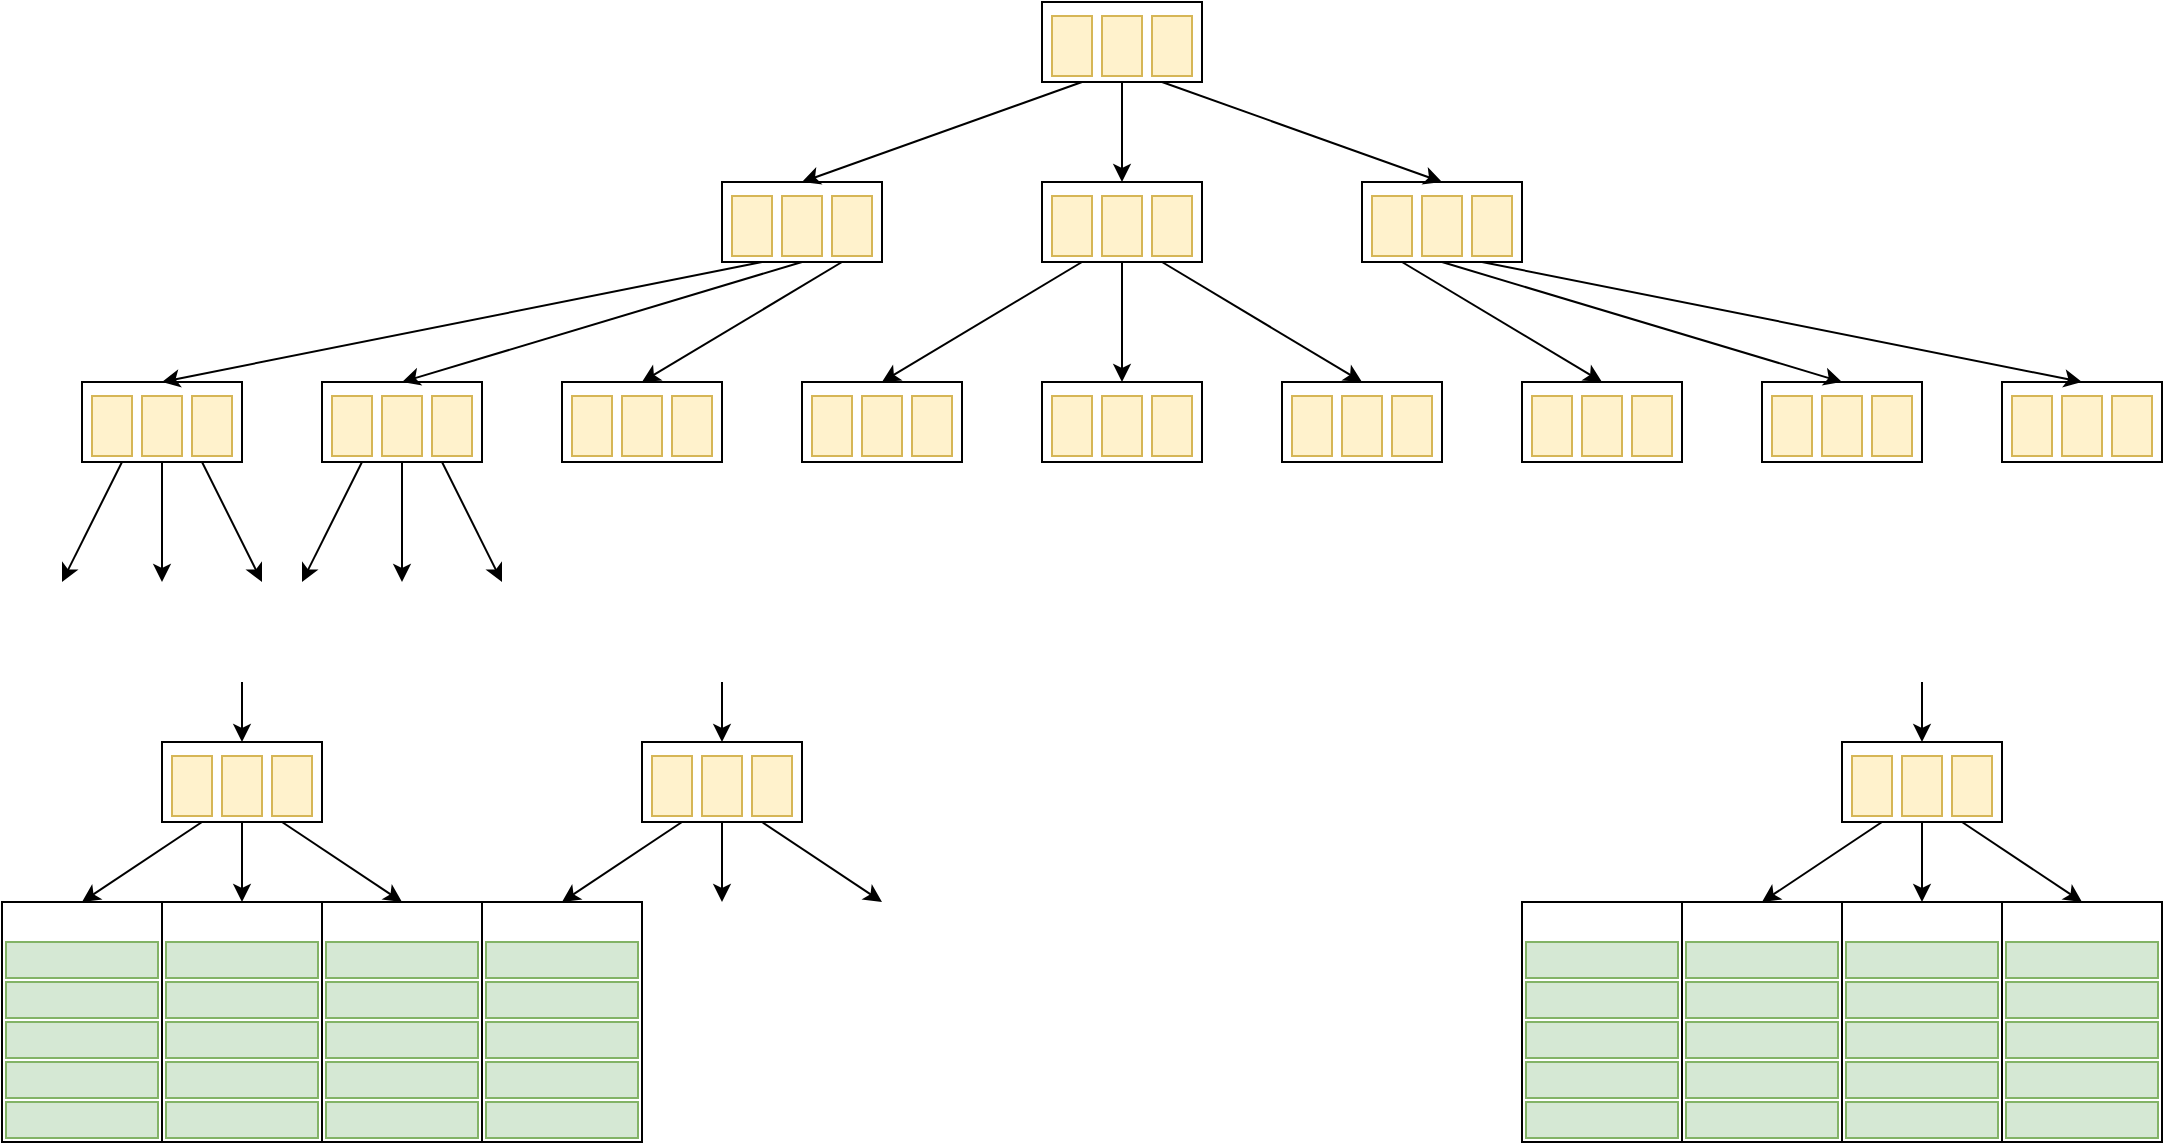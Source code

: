 <mxfile version="13.10.4" type="github" pages="2">
  <diagram id="U8l5rR7KhavCMogNafTG" name="B+clus">
    <mxGraphModel dx="1673" dy="948" grid="1" gridSize="10" guides="1" tooltips="1" connect="1" arrows="1" fold="1" page="1" pageScale="1" pageWidth="1169" pageHeight="827" math="0" shadow="0">
      <root>
        <mxCell id="0" />
        <mxCell id="1" parent="0" />
        <mxCell id="OHAno2XGkpBirXsz8sE0-1" value="" style="rounded=0;whiteSpace=wrap;html=1;" vertex="1" parent="1">
          <mxGeometry x="560" y="110" width="80" height="40" as="geometry" />
        </mxCell>
        <mxCell id="OHAno2XGkpBirXsz8sE0-4" value="" style="rounded=0;whiteSpace=wrap;html=1;" vertex="1" parent="1">
          <mxGeometry x="400" y="200" width="80" height="40" as="geometry" />
        </mxCell>
        <mxCell id="OHAno2XGkpBirXsz8sE0-5" value="" style="rounded=0;whiteSpace=wrap;html=1;" vertex="1" parent="1">
          <mxGeometry x="560" y="200" width="80" height="40" as="geometry" />
        </mxCell>
        <mxCell id="OHAno2XGkpBirXsz8sE0-6" value="" style="rounded=0;whiteSpace=wrap;html=1;" vertex="1" parent="1">
          <mxGeometry x="720" y="200" width="80" height="40" as="geometry" />
        </mxCell>
        <mxCell id="OHAno2XGkpBirXsz8sE0-8" value="" style="rounded=0;whiteSpace=wrap;html=1;" vertex="1" parent="1">
          <mxGeometry x="80" y="300" width="80" height="40" as="geometry" />
        </mxCell>
        <mxCell id="OHAno2XGkpBirXsz8sE0-9" value="" style="rounded=0;whiteSpace=wrap;html=1;" vertex="1" parent="1">
          <mxGeometry x="200" y="300" width="80" height="40" as="geometry" />
        </mxCell>
        <mxCell id="OHAno2XGkpBirXsz8sE0-10" value="" style="rounded=0;whiteSpace=wrap;html=1;" vertex="1" parent="1">
          <mxGeometry x="320" y="300" width="80" height="40" as="geometry" />
        </mxCell>
        <mxCell id="OHAno2XGkpBirXsz8sE0-11" value="" style="rounded=0;whiteSpace=wrap;html=1;" vertex="1" parent="1">
          <mxGeometry x="440" y="300" width="80" height="40" as="geometry" />
        </mxCell>
        <mxCell id="OHAno2XGkpBirXsz8sE0-12" value="" style="rounded=0;whiteSpace=wrap;html=1;" vertex="1" parent="1">
          <mxGeometry x="560" y="300" width="80" height="40" as="geometry" />
        </mxCell>
        <mxCell id="OHAno2XGkpBirXsz8sE0-13" value="" style="rounded=0;whiteSpace=wrap;html=1;" vertex="1" parent="1">
          <mxGeometry x="680" y="300" width="80" height="40" as="geometry" />
        </mxCell>
        <mxCell id="OHAno2XGkpBirXsz8sE0-14" value="" style="rounded=0;whiteSpace=wrap;html=1;" vertex="1" parent="1">
          <mxGeometry x="1040" y="300" width="80" height="40" as="geometry" />
        </mxCell>
        <mxCell id="OHAno2XGkpBirXsz8sE0-15" value="" style="endArrow=classic;html=1;exitX=0.25;exitY=1;exitDx=0;exitDy=0;entryX=0.5;entryY=0;entryDx=0;entryDy=0;" edge="1" parent="1" source="OHAno2XGkpBirXsz8sE0-1" target="OHAno2XGkpBirXsz8sE0-4">
          <mxGeometry width="50" height="50" relative="1" as="geometry">
            <mxPoint x="530" y="400" as="sourcePoint" />
            <mxPoint x="580" y="350" as="targetPoint" />
          </mxGeometry>
        </mxCell>
        <mxCell id="OHAno2XGkpBirXsz8sE0-16" value="" style="endArrow=classic;html=1;exitX=0.5;exitY=1;exitDx=0;exitDy=0;" edge="1" parent="1" source="OHAno2XGkpBirXsz8sE0-1" target="OHAno2XGkpBirXsz8sE0-5">
          <mxGeometry width="50" height="50" relative="1" as="geometry">
            <mxPoint x="530" y="400" as="sourcePoint" />
            <mxPoint x="580" y="350" as="targetPoint" />
          </mxGeometry>
        </mxCell>
        <mxCell id="OHAno2XGkpBirXsz8sE0-17" value="" style="endArrow=classic;html=1;exitX=0.75;exitY=1;exitDx=0;exitDy=0;entryX=0.5;entryY=0;entryDx=0;entryDy=0;" edge="1" parent="1" source="OHAno2XGkpBirXsz8sE0-1" target="OHAno2XGkpBirXsz8sE0-6">
          <mxGeometry width="50" height="50" relative="1" as="geometry">
            <mxPoint x="530" y="400" as="sourcePoint" />
            <mxPoint x="580" y="350" as="targetPoint" />
          </mxGeometry>
        </mxCell>
        <mxCell id="OHAno2XGkpBirXsz8sE0-19" value="" style="endArrow=classic;html=1;exitX=0.25;exitY=1;exitDx=0;exitDy=0;entryX=0.5;entryY=0;entryDx=0;entryDy=0;" edge="1" parent="1" source="OHAno2XGkpBirXsz8sE0-4" target="OHAno2XGkpBirXsz8sE0-8">
          <mxGeometry width="50" height="50" relative="1" as="geometry">
            <mxPoint x="690" y="360" as="sourcePoint" />
            <mxPoint x="740" y="310" as="targetPoint" />
          </mxGeometry>
        </mxCell>
        <mxCell id="OHAno2XGkpBirXsz8sE0-20" value="" style="endArrow=classic;html=1;exitX=0.75;exitY=1;exitDx=0;exitDy=0;entryX=0.5;entryY=0;entryDx=0;entryDy=0;" edge="1" parent="1" source="OHAno2XGkpBirXsz8sE0-4" target="OHAno2XGkpBirXsz8sE0-10">
          <mxGeometry width="50" height="50" relative="1" as="geometry">
            <mxPoint x="690" y="360" as="sourcePoint" />
            <mxPoint x="740" y="310" as="targetPoint" />
          </mxGeometry>
        </mxCell>
        <mxCell id="OHAno2XGkpBirXsz8sE0-21" value="" style="endArrow=classic;html=1;exitX=0.5;exitY=1;exitDx=0;exitDy=0;entryX=0.5;entryY=0;entryDx=0;entryDy=0;" edge="1" parent="1" source="OHAno2XGkpBirXsz8sE0-4" target="OHAno2XGkpBirXsz8sE0-9">
          <mxGeometry width="50" height="50" relative="1" as="geometry">
            <mxPoint x="690" y="360" as="sourcePoint" />
            <mxPoint x="740" y="310" as="targetPoint" />
          </mxGeometry>
        </mxCell>
        <mxCell id="OHAno2XGkpBirXsz8sE0-22" value="" style="endArrow=classic;html=1;exitX=0.5;exitY=1;exitDx=0;exitDy=0;entryX=0.5;entryY=0;entryDx=0;entryDy=0;" edge="1" parent="1" source="OHAno2XGkpBirXsz8sE0-5" target="OHAno2XGkpBirXsz8sE0-12">
          <mxGeometry width="50" height="50" relative="1" as="geometry">
            <mxPoint x="690" y="360" as="sourcePoint" />
            <mxPoint x="740" y="310" as="targetPoint" />
          </mxGeometry>
        </mxCell>
        <mxCell id="OHAno2XGkpBirXsz8sE0-23" value="" style="endArrow=classic;html=1;exitX=0.75;exitY=1;exitDx=0;exitDy=0;entryX=0.5;entryY=0;entryDx=0;entryDy=0;" edge="1" parent="1" source="OHAno2XGkpBirXsz8sE0-5" target="OHAno2XGkpBirXsz8sE0-13">
          <mxGeometry width="50" height="50" relative="1" as="geometry">
            <mxPoint x="690" y="360" as="sourcePoint" />
            <mxPoint x="740" y="310" as="targetPoint" />
          </mxGeometry>
        </mxCell>
        <mxCell id="OHAno2XGkpBirXsz8sE0-24" value="" style="endArrow=classic;html=1;exitX=0.25;exitY=1;exitDx=0;exitDy=0;entryX=0.5;entryY=0;entryDx=0;entryDy=0;" edge="1" parent="1" source="OHAno2XGkpBirXsz8sE0-5" target="OHAno2XGkpBirXsz8sE0-11">
          <mxGeometry width="50" height="50" relative="1" as="geometry">
            <mxPoint x="690" y="360" as="sourcePoint" />
            <mxPoint x="740" y="310" as="targetPoint" />
          </mxGeometry>
        </mxCell>
        <mxCell id="OHAno2XGkpBirXsz8sE0-25" value="" style="rounded=0;whiteSpace=wrap;html=1;" vertex="1" parent="1">
          <mxGeometry x="800" y="300" width="80" height="40" as="geometry" />
        </mxCell>
        <mxCell id="OHAno2XGkpBirXsz8sE0-26" value="" style="rounded=0;whiteSpace=wrap;html=1;" vertex="1" parent="1">
          <mxGeometry x="920" y="300" width="80" height="40" as="geometry" />
        </mxCell>
        <mxCell id="OHAno2XGkpBirXsz8sE0-27" value="" style="endArrow=classic;html=1;exitX=0.25;exitY=1;exitDx=0;exitDy=0;entryX=0.5;entryY=0;entryDx=0;entryDy=0;" edge="1" parent="1" source="OHAno2XGkpBirXsz8sE0-6" target="OHAno2XGkpBirXsz8sE0-25">
          <mxGeometry width="50" height="50" relative="1" as="geometry">
            <mxPoint x="690" y="360" as="sourcePoint" />
            <mxPoint x="740" y="310" as="targetPoint" />
          </mxGeometry>
        </mxCell>
        <mxCell id="OHAno2XGkpBirXsz8sE0-28" value="" style="endArrow=classic;html=1;exitX=0.5;exitY=1;exitDx=0;exitDy=0;entryX=0.5;entryY=0;entryDx=0;entryDy=0;" edge="1" parent="1" source="OHAno2XGkpBirXsz8sE0-6" target="OHAno2XGkpBirXsz8sE0-26">
          <mxGeometry width="50" height="50" relative="1" as="geometry">
            <mxPoint x="690" y="360" as="sourcePoint" />
            <mxPoint x="740" y="310" as="targetPoint" />
          </mxGeometry>
        </mxCell>
        <mxCell id="OHAno2XGkpBirXsz8sE0-29" value="" style="endArrow=classic;html=1;exitX=0.75;exitY=1;exitDx=0;exitDy=0;entryX=0.5;entryY=0;entryDx=0;entryDy=0;" edge="1" parent="1" source="OHAno2XGkpBirXsz8sE0-6" target="OHAno2XGkpBirXsz8sE0-14">
          <mxGeometry width="50" height="50" relative="1" as="geometry">
            <mxPoint x="690" y="360" as="sourcePoint" />
            <mxPoint x="740" y="310" as="targetPoint" />
          </mxGeometry>
        </mxCell>
        <mxCell id="OHAno2XGkpBirXsz8sE0-31" value="" style="rounded=0;whiteSpace=wrap;html=1;" vertex="1" parent="1">
          <mxGeometry x="40" y="560" width="80" height="120" as="geometry" />
        </mxCell>
        <mxCell id="OHAno2XGkpBirXsz8sE0-32" value="" style="rounded=0;whiteSpace=wrap;html=1;" vertex="1" parent="1">
          <mxGeometry x="120" y="560" width="80" height="120" as="geometry" />
        </mxCell>
        <mxCell id="OHAno2XGkpBirXsz8sE0-33" value="" style="rounded=0;whiteSpace=wrap;html=1;" vertex="1" parent="1">
          <mxGeometry x="200" y="560" width="80" height="120" as="geometry" />
        </mxCell>
        <mxCell id="OHAno2XGkpBirXsz8sE0-34" value="" style="rounded=0;whiteSpace=wrap;html=1;" vertex="1" parent="1">
          <mxGeometry x="280" y="560" width="80" height="120" as="geometry" />
        </mxCell>
        <mxCell id="OHAno2XGkpBirXsz8sE0-35" value="" style="endArrow=classic;html=1;exitX=0.5;exitY=1;exitDx=0;exitDy=0;" edge="1" parent="1" source="OHAno2XGkpBirXsz8sE0-8">
          <mxGeometry width="50" height="50" relative="1" as="geometry">
            <mxPoint x="660" y="540" as="sourcePoint" />
            <mxPoint x="120" y="400" as="targetPoint" />
          </mxGeometry>
        </mxCell>
        <mxCell id="OHAno2XGkpBirXsz8sE0-36" value="" style="endArrow=classic;html=1;exitX=0.75;exitY=1;exitDx=0;exitDy=0;" edge="1" parent="1" source="OHAno2XGkpBirXsz8sE0-8">
          <mxGeometry width="50" height="50" relative="1" as="geometry">
            <mxPoint x="130" y="350" as="sourcePoint" />
            <mxPoint x="170" y="400" as="targetPoint" />
          </mxGeometry>
        </mxCell>
        <mxCell id="OHAno2XGkpBirXsz8sE0-37" value="" style="endArrow=classic;html=1;exitX=0.25;exitY=1;exitDx=0;exitDy=0;" edge="1" parent="1" source="OHAno2XGkpBirXsz8sE0-8">
          <mxGeometry width="50" height="50" relative="1" as="geometry">
            <mxPoint x="330" y="450" as="sourcePoint" />
            <mxPoint x="70" y="400" as="targetPoint" />
          </mxGeometry>
        </mxCell>
        <mxCell id="OHAno2XGkpBirXsz8sE0-38" value="" style="endArrow=classic;html=1;exitX=0.5;exitY=1;exitDx=0;exitDy=0;" edge="1" parent="1" source="OHAno2XGkpBirXsz8sE0-9">
          <mxGeometry width="50" height="50" relative="1" as="geometry">
            <mxPoint x="250" y="360" as="sourcePoint" />
            <mxPoint x="240" y="400" as="targetPoint" />
          </mxGeometry>
        </mxCell>
        <mxCell id="OHAno2XGkpBirXsz8sE0-39" value="" style="endArrow=classic;html=1;exitX=0.75;exitY=1;exitDx=0;exitDy=0;" edge="1" parent="1">
          <mxGeometry width="50" height="50" relative="1" as="geometry">
            <mxPoint x="260" y="340" as="sourcePoint" />
            <mxPoint x="290" y="400" as="targetPoint" />
          </mxGeometry>
        </mxCell>
        <mxCell id="OHAno2XGkpBirXsz8sE0-40" value="" style="endArrow=classic;html=1;exitX=0.25;exitY=1;exitDx=0;exitDy=0;" edge="1" parent="1" source="OHAno2XGkpBirXsz8sE0-9">
          <mxGeometry width="50" height="50" relative="1" as="geometry">
            <mxPoint x="230" y="353" as="sourcePoint" />
            <mxPoint x="190" y="400" as="targetPoint" />
          </mxGeometry>
        </mxCell>
        <mxCell id="OHAno2XGkpBirXsz8sE0-41" value="" style="rounded=0;whiteSpace=wrap;html=1;" vertex="1" parent="1">
          <mxGeometry x="120" y="480" width="80" height="40" as="geometry" />
        </mxCell>
        <mxCell id="OHAno2XGkpBirXsz8sE0-42" value="" style="endArrow=classic;html=1;exitX=0.5;exitY=1;exitDx=0;exitDy=0;" edge="1" source="OHAno2XGkpBirXsz8sE0-41" parent="1">
          <mxGeometry width="50" height="50" relative="1" as="geometry">
            <mxPoint x="170" y="540" as="sourcePoint" />
            <mxPoint x="160" y="560" as="targetPoint" />
          </mxGeometry>
        </mxCell>
        <mxCell id="OHAno2XGkpBirXsz8sE0-43" value="" style="endArrow=classic;html=1;exitX=0.75;exitY=1;exitDx=0;exitDy=0;entryX=0.5;entryY=0;entryDx=0;entryDy=0;" edge="1" parent="1" target="OHAno2XGkpBirXsz8sE0-33">
          <mxGeometry width="50" height="50" relative="1" as="geometry">
            <mxPoint x="180" y="520" as="sourcePoint" />
            <mxPoint x="210" y="580" as="targetPoint" />
          </mxGeometry>
        </mxCell>
        <mxCell id="OHAno2XGkpBirXsz8sE0-44" value="" style="endArrow=classic;html=1;exitX=0.25;exitY=1;exitDx=0;exitDy=0;entryX=0.5;entryY=0;entryDx=0;entryDy=0;" edge="1" source="OHAno2XGkpBirXsz8sE0-41" parent="1" target="OHAno2XGkpBirXsz8sE0-31">
          <mxGeometry width="50" height="50" relative="1" as="geometry">
            <mxPoint x="150" y="533" as="sourcePoint" />
            <mxPoint x="110" y="580" as="targetPoint" />
          </mxGeometry>
        </mxCell>
        <mxCell id="OHAno2XGkpBirXsz8sE0-45" value="" style="endArrow=classic;html=1;entryX=0.5;entryY=0;entryDx=0;entryDy=0;" edge="1" parent="1" target="OHAno2XGkpBirXsz8sE0-41">
          <mxGeometry width="50" height="50" relative="1" as="geometry">
            <mxPoint x="160" y="450" as="sourcePoint" />
            <mxPoint x="290" y="430" as="targetPoint" />
          </mxGeometry>
        </mxCell>
        <mxCell id="OHAno2XGkpBirXsz8sE0-47" value="" style="rounded=0;whiteSpace=wrap;html=1;fillColor=#d5e8d4;strokeColor=#82b366;" vertex="1" parent="1">
          <mxGeometry x="42" y="580" width="76" height="18" as="geometry" />
        </mxCell>
        <mxCell id="OHAno2XGkpBirXsz8sE0-49" value="" style="rounded=0;whiteSpace=wrap;html=1;fillColor=#d5e8d4;strokeColor=#82b366;" vertex="1" parent="1">
          <mxGeometry x="42" y="600" width="76" height="18" as="geometry" />
        </mxCell>
        <mxCell id="OHAno2XGkpBirXsz8sE0-50" value="" style="rounded=0;whiteSpace=wrap;html=1;fillColor=#d5e8d4;strokeColor=#82b366;" vertex="1" parent="1">
          <mxGeometry x="42" y="620" width="76" height="18" as="geometry" />
        </mxCell>
        <mxCell id="OHAno2XGkpBirXsz8sE0-51" value="" style="rounded=0;whiteSpace=wrap;html=1;fillColor=#d5e8d4;strokeColor=#82b366;" vertex="1" parent="1">
          <mxGeometry x="42" y="640" width="76" height="18" as="geometry" />
        </mxCell>
        <mxCell id="OHAno2XGkpBirXsz8sE0-52" value="" style="rounded=0;whiteSpace=wrap;html=1;fillColor=#d5e8d4;strokeColor=#82b366;" vertex="1" parent="1">
          <mxGeometry x="42" y="660" width="76" height="18" as="geometry" />
        </mxCell>
        <mxCell id="OHAno2XGkpBirXsz8sE0-53" value="" style="rounded=0;whiteSpace=wrap;html=1;fillColor=#d5e8d4;strokeColor=#82b366;" vertex="1" parent="1">
          <mxGeometry x="122" y="580" width="76" height="18" as="geometry" />
        </mxCell>
        <mxCell id="OHAno2XGkpBirXsz8sE0-54" value="" style="rounded=0;whiteSpace=wrap;html=1;fillColor=#d5e8d4;strokeColor=#82b366;" vertex="1" parent="1">
          <mxGeometry x="122" y="600" width="76" height="18" as="geometry" />
        </mxCell>
        <mxCell id="OHAno2XGkpBirXsz8sE0-55" value="" style="rounded=0;whiteSpace=wrap;html=1;fillColor=#d5e8d4;strokeColor=#82b366;" vertex="1" parent="1">
          <mxGeometry x="122" y="620" width="76" height="18" as="geometry" />
        </mxCell>
        <mxCell id="OHAno2XGkpBirXsz8sE0-56" value="" style="rounded=0;whiteSpace=wrap;html=1;fillColor=#d5e8d4;strokeColor=#82b366;" vertex="1" parent="1">
          <mxGeometry x="122" y="640" width="76" height="18" as="geometry" />
        </mxCell>
        <mxCell id="OHAno2XGkpBirXsz8sE0-57" value="" style="rounded=0;whiteSpace=wrap;html=1;fillColor=#d5e8d4;strokeColor=#82b366;" vertex="1" parent="1">
          <mxGeometry x="122" y="660" width="76" height="18" as="geometry" />
        </mxCell>
        <mxCell id="OHAno2XGkpBirXsz8sE0-58" value="" style="rounded=0;whiteSpace=wrap;html=1;fillColor=#d5e8d4;strokeColor=#82b366;" vertex="1" parent="1">
          <mxGeometry x="202" y="580" width="76" height="18" as="geometry" />
        </mxCell>
        <mxCell id="OHAno2XGkpBirXsz8sE0-59" value="" style="rounded=0;whiteSpace=wrap;html=1;fillColor=#d5e8d4;strokeColor=#82b366;" vertex="1" parent="1">
          <mxGeometry x="202" y="600" width="76" height="18" as="geometry" />
        </mxCell>
        <mxCell id="OHAno2XGkpBirXsz8sE0-60" value="" style="rounded=0;whiteSpace=wrap;html=1;fillColor=#d5e8d4;strokeColor=#82b366;" vertex="1" parent="1">
          <mxGeometry x="202" y="620" width="76" height="18" as="geometry" />
        </mxCell>
        <mxCell id="OHAno2XGkpBirXsz8sE0-61" value="" style="rounded=0;whiteSpace=wrap;html=1;fillColor=#d5e8d4;strokeColor=#82b366;" vertex="1" parent="1">
          <mxGeometry x="202" y="640" width="76" height="18" as="geometry" />
        </mxCell>
        <mxCell id="OHAno2XGkpBirXsz8sE0-62" value="" style="rounded=0;whiteSpace=wrap;html=1;fillColor=#d5e8d4;strokeColor=#82b366;" vertex="1" parent="1">
          <mxGeometry x="202" y="660" width="76" height="18" as="geometry" />
        </mxCell>
        <mxCell id="OHAno2XGkpBirXsz8sE0-63" value="" style="rounded=0;whiteSpace=wrap;html=1;fillColor=#d5e8d4;strokeColor=#82b366;" vertex="1" parent="1">
          <mxGeometry x="282" y="580" width="76" height="18" as="geometry" />
        </mxCell>
        <mxCell id="OHAno2XGkpBirXsz8sE0-64" value="" style="rounded=0;whiteSpace=wrap;html=1;fillColor=#d5e8d4;strokeColor=#82b366;" vertex="1" parent="1">
          <mxGeometry x="282" y="600" width="76" height="18" as="geometry" />
        </mxCell>
        <mxCell id="OHAno2XGkpBirXsz8sE0-65" value="" style="rounded=0;whiteSpace=wrap;html=1;fillColor=#d5e8d4;strokeColor=#82b366;" vertex="1" parent="1">
          <mxGeometry x="282" y="620" width="76" height="18" as="geometry" />
        </mxCell>
        <mxCell id="OHAno2XGkpBirXsz8sE0-66" value="" style="rounded=0;whiteSpace=wrap;html=1;fillColor=#d5e8d4;strokeColor=#82b366;" vertex="1" parent="1">
          <mxGeometry x="282" y="640" width="76" height="18" as="geometry" />
        </mxCell>
        <mxCell id="OHAno2XGkpBirXsz8sE0-67" value="" style="rounded=0;whiteSpace=wrap;html=1;fillColor=#d5e8d4;strokeColor=#82b366;" vertex="1" parent="1">
          <mxGeometry x="282" y="660" width="76" height="18" as="geometry" />
        </mxCell>
        <mxCell id="OHAno2XGkpBirXsz8sE0-68" value="" style="rounded=0;whiteSpace=wrap;html=1;fillColor=#fff2cc;strokeColor=#d6b656;" vertex="1" parent="1">
          <mxGeometry x="565" y="117" width="20" height="30" as="geometry" />
        </mxCell>
        <mxCell id="OHAno2XGkpBirXsz8sE0-69" value="" style="rounded=0;whiteSpace=wrap;html=1;fillColor=#fff2cc;strokeColor=#d6b656;" vertex="1" parent="1">
          <mxGeometry x="590" y="117" width="20" height="30" as="geometry" />
        </mxCell>
        <mxCell id="OHAno2XGkpBirXsz8sE0-70" value="" style="rounded=0;whiteSpace=wrap;html=1;fillColor=#fff2cc;strokeColor=#d6b656;" vertex="1" parent="1">
          <mxGeometry x="615" y="117" width="20" height="30" as="geometry" />
        </mxCell>
        <mxCell id="OHAno2XGkpBirXsz8sE0-71" value="" style="rounded=0;whiteSpace=wrap;html=1;fillColor=#fff2cc;strokeColor=#d6b656;" vertex="1" parent="1">
          <mxGeometry x="430" y="207" width="20" height="30" as="geometry" />
        </mxCell>
        <mxCell id="OHAno2XGkpBirXsz8sE0-72" value="" style="rounded=0;whiteSpace=wrap;html=1;fillColor=#fff2cc;strokeColor=#d6b656;" vertex="1" parent="1">
          <mxGeometry x="405" y="207" width="20" height="30" as="geometry" />
        </mxCell>
        <mxCell id="OHAno2XGkpBirXsz8sE0-73" value="" style="rounded=0;whiteSpace=wrap;html=1;fillColor=#fff2cc;strokeColor=#d6b656;" vertex="1" parent="1">
          <mxGeometry x="455" y="207" width="20" height="30" as="geometry" />
        </mxCell>
        <mxCell id="OHAno2XGkpBirXsz8sE0-74" value="" style="rounded=0;whiteSpace=wrap;html=1;fillColor=#fff2cc;strokeColor=#d6b656;" vertex="1" parent="1">
          <mxGeometry x="590" y="207" width="20" height="30" as="geometry" />
        </mxCell>
        <mxCell id="OHAno2XGkpBirXsz8sE0-75" value="" style="rounded=0;whiteSpace=wrap;html=1;fillColor=#fff2cc;strokeColor=#d6b656;" vertex="1" parent="1">
          <mxGeometry x="565" y="207" width="20" height="30" as="geometry" />
        </mxCell>
        <mxCell id="OHAno2XGkpBirXsz8sE0-76" value="" style="rounded=0;whiteSpace=wrap;html=1;fillColor=#fff2cc;strokeColor=#d6b656;" vertex="1" parent="1">
          <mxGeometry x="615" y="207" width="20" height="30" as="geometry" />
        </mxCell>
        <mxCell id="OHAno2XGkpBirXsz8sE0-77" value="" style="rounded=0;whiteSpace=wrap;html=1;fillColor=#fff2cc;strokeColor=#d6b656;" vertex="1" parent="1">
          <mxGeometry x="750" y="207" width="20" height="30" as="geometry" />
        </mxCell>
        <mxCell id="OHAno2XGkpBirXsz8sE0-78" value="" style="rounded=0;whiteSpace=wrap;html=1;fillColor=#fff2cc;strokeColor=#d6b656;" vertex="1" parent="1">
          <mxGeometry x="725" y="207" width="20" height="30" as="geometry" />
        </mxCell>
        <mxCell id="OHAno2XGkpBirXsz8sE0-79" value="" style="rounded=0;whiteSpace=wrap;html=1;fillColor=#fff2cc;strokeColor=#d6b656;" vertex="1" parent="1">
          <mxGeometry x="775" y="207" width="20" height="30" as="geometry" />
        </mxCell>
        <mxCell id="OHAno2XGkpBirXsz8sE0-80" value="" style="rounded=0;whiteSpace=wrap;html=1;fillColor=#fff2cc;strokeColor=#d6b656;" vertex="1" parent="1">
          <mxGeometry x="710" y="307" width="20" height="30" as="geometry" />
        </mxCell>
        <mxCell id="OHAno2XGkpBirXsz8sE0-81" value="" style="rounded=0;whiteSpace=wrap;html=1;fillColor=#fff2cc;strokeColor=#d6b656;" vertex="1" parent="1">
          <mxGeometry x="685" y="307" width="20" height="30" as="geometry" />
        </mxCell>
        <mxCell id="OHAno2XGkpBirXsz8sE0-82" value="" style="rounded=0;whiteSpace=wrap;html=1;fillColor=#fff2cc;strokeColor=#d6b656;" vertex="1" parent="1">
          <mxGeometry x="735" y="307" width="20" height="30" as="geometry" />
        </mxCell>
        <mxCell id="OHAno2XGkpBirXsz8sE0-83" value="" style="rounded=0;whiteSpace=wrap;html=1;fillColor=#fff2cc;strokeColor=#d6b656;" vertex="1" parent="1">
          <mxGeometry x="565" y="307" width="20" height="30" as="geometry" />
        </mxCell>
        <mxCell id="OHAno2XGkpBirXsz8sE0-84" value="" style="rounded=0;whiteSpace=wrap;html=1;fillColor=#fff2cc;strokeColor=#d6b656;" vertex="1" parent="1">
          <mxGeometry x="590" y="307" width="20" height="30" as="geometry" />
        </mxCell>
        <mxCell id="OHAno2XGkpBirXsz8sE0-85" value="" style="rounded=0;whiteSpace=wrap;html=1;fillColor=#fff2cc;strokeColor=#d6b656;" vertex="1" parent="1">
          <mxGeometry x="615" y="307" width="20" height="30" as="geometry" />
        </mxCell>
        <mxCell id="OHAno2XGkpBirXsz8sE0-86" value="" style="rounded=0;whiteSpace=wrap;html=1;fillColor=#fff2cc;strokeColor=#d6b656;" vertex="1" parent="1">
          <mxGeometry x="445" y="307" width="20" height="30" as="geometry" />
        </mxCell>
        <mxCell id="OHAno2XGkpBirXsz8sE0-87" value="" style="rounded=0;whiteSpace=wrap;html=1;fillColor=#fff2cc;strokeColor=#d6b656;" vertex="1" parent="1">
          <mxGeometry x="470" y="307" width="20" height="30" as="geometry" />
        </mxCell>
        <mxCell id="OHAno2XGkpBirXsz8sE0-88" value="" style="rounded=0;whiteSpace=wrap;html=1;fillColor=#fff2cc;strokeColor=#d6b656;" vertex="1" parent="1">
          <mxGeometry x="495" y="307" width="20" height="30" as="geometry" />
        </mxCell>
        <mxCell id="OHAno2XGkpBirXsz8sE0-89" value="" style="rounded=0;whiteSpace=wrap;html=1;fillColor=#fff2cc;strokeColor=#d6b656;" vertex="1" parent="1">
          <mxGeometry x="325" y="307" width="20" height="30" as="geometry" />
        </mxCell>
        <mxCell id="OHAno2XGkpBirXsz8sE0-90" value="" style="rounded=0;whiteSpace=wrap;html=1;fillColor=#fff2cc;strokeColor=#d6b656;" vertex="1" parent="1">
          <mxGeometry x="350" y="307" width="20" height="30" as="geometry" />
        </mxCell>
        <mxCell id="OHAno2XGkpBirXsz8sE0-91" value="" style="rounded=0;whiteSpace=wrap;html=1;fillColor=#fff2cc;strokeColor=#d6b656;" vertex="1" parent="1">
          <mxGeometry x="375" y="307" width="20" height="30" as="geometry" />
        </mxCell>
        <mxCell id="OHAno2XGkpBirXsz8sE0-92" value="" style="rounded=0;whiteSpace=wrap;html=1;fillColor=#fff2cc;strokeColor=#d6b656;" vertex="1" parent="1">
          <mxGeometry x="205" y="307" width="20" height="30" as="geometry" />
        </mxCell>
        <mxCell id="OHAno2XGkpBirXsz8sE0-93" value="" style="rounded=0;whiteSpace=wrap;html=1;fillColor=#fff2cc;strokeColor=#d6b656;" vertex="1" parent="1">
          <mxGeometry x="230" y="307" width="20" height="30" as="geometry" />
        </mxCell>
        <mxCell id="OHAno2XGkpBirXsz8sE0-94" value="" style="rounded=0;whiteSpace=wrap;html=1;fillColor=#fff2cc;strokeColor=#d6b656;" vertex="1" parent="1">
          <mxGeometry x="255" y="307" width="20" height="30" as="geometry" />
        </mxCell>
        <mxCell id="OHAno2XGkpBirXsz8sE0-95" value="" style="rounded=0;whiteSpace=wrap;html=1;fillColor=#fff2cc;strokeColor=#d6b656;" vertex="1" parent="1">
          <mxGeometry x="85" y="307" width="20" height="30" as="geometry" />
        </mxCell>
        <mxCell id="OHAno2XGkpBirXsz8sE0-96" value="" style="rounded=0;whiteSpace=wrap;html=1;fillColor=#fff2cc;strokeColor=#d6b656;" vertex="1" parent="1">
          <mxGeometry x="110" y="307" width="20" height="30" as="geometry" />
        </mxCell>
        <mxCell id="OHAno2XGkpBirXsz8sE0-97" value="" style="rounded=0;whiteSpace=wrap;html=1;fillColor=#fff2cc;strokeColor=#d6b656;" vertex="1" parent="1">
          <mxGeometry x="135" y="307" width="20" height="30" as="geometry" />
        </mxCell>
        <mxCell id="OHAno2XGkpBirXsz8sE0-98" value="" style="rounded=0;whiteSpace=wrap;html=1;fillColor=#fff2cc;strokeColor=#d6b656;" vertex="1" parent="1">
          <mxGeometry x="805" y="307" width="20" height="30" as="geometry" />
        </mxCell>
        <mxCell id="OHAno2XGkpBirXsz8sE0-99" value="" style="rounded=0;whiteSpace=wrap;html=1;fillColor=#fff2cc;strokeColor=#d6b656;" vertex="1" parent="1">
          <mxGeometry x="830" y="307" width="20" height="30" as="geometry" />
        </mxCell>
        <mxCell id="OHAno2XGkpBirXsz8sE0-100" value="" style="rounded=0;whiteSpace=wrap;html=1;fillColor=#fff2cc;strokeColor=#d6b656;" vertex="1" parent="1">
          <mxGeometry x="855" y="307" width="20" height="30" as="geometry" />
        </mxCell>
        <mxCell id="OHAno2XGkpBirXsz8sE0-101" value="" style="rounded=0;whiteSpace=wrap;html=1;fillColor=#fff2cc;strokeColor=#d6b656;" vertex="1" parent="1">
          <mxGeometry x="925" y="307" width="20" height="30" as="geometry" />
        </mxCell>
        <mxCell id="OHAno2XGkpBirXsz8sE0-102" value="" style="rounded=0;whiteSpace=wrap;html=1;fillColor=#fff2cc;strokeColor=#d6b656;" vertex="1" parent="1">
          <mxGeometry x="950" y="307" width="20" height="30" as="geometry" />
        </mxCell>
        <mxCell id="OHAno2XGkpBirXsz8sE0-103" value="" style="rounded=0;whiteSpace=wrap;html=1;fillColor=#fff2cc;strokeColor=#d6b656;" vertex="1" parent="1">
          <mxGeometry x="975" y="307" width="20" height="30" as="geometry" />
        </mxCell>
        <mxCell id="OHAno2XGkpBirXsz8sE0-104" value="" style="rounded=0;whiteSpace=wrap;html=1;fillColor=#fff2cc;strokeColor=#d6b656;" vertex="1" parent="1">
          <mxGeometry x="1045" y="307" width="20" height="30" as="geometry" />
        </mxCell>
        <mxCell id="OHAno2XGkpBirXsz8sE0-105" value="" style="rounded=0;whiteSpace=wrap;html=1;fillColor=#fff2cc;strokeColor=#d6b656;" vertex="1" parent="1">
          <mxGeometry x="1070" y="307" width="20" height="30" as="geometry" />
        </mxCell>
        <mxCell id="OHAno2XGkpBirXsz8sE0-106" value="" style="rounded=0;whiteSpace=wrap;html=1;fillColor=#fff2cc;strokeColor=#d6b656;" vertex="1" parent="1">
          <mxGeometry x="1095" y="307" width="20" height="30" as="geometry" />
        </mxCell>
        <mxCell id="OHAno2XGkpBirXsz8sE0-107" value="" style="rounded=0;whiteSpace=wrap;html=1;fillColor=#fff2cc;strokeColor=#d6b656;" vertex="1" parent="1">
          <mxGeometry x="125" y="487" width="20" height="30" as="geometry" />
        </mxCell>
        <mxCell id="OHAno2XGkpBirXsz8sE0-108" value="" style="rounded=0;whiteSpace=wrap;html=1;fillColor=#fff2cc;strokeColor=#d6b656;" vertex="1" parent="1">
          <mxGeometry x="150" y="487" width="20" height="30" as="geometry" />
        </mxCell>
        <mxCell id="OHAno2XGkpBirXsz8sE0-109" value="" style="rounded=0;whiteSpace=wrap;html=1;fillColor=#fff2cc;strokeColor=#d6b656;" vertex="1" parent="1">
          <mxGeometry x="175" y="487" width="20" height="30" as="geometry" />
        </mxCell>
        <mxCell id="OHAno2XGkpBirXsz8sE0-110" value="" style="rounded=0;whiteSpace=wrap;html=1;" vertex="1" parent="1">
          <mxGeometry x="880" y="560" width="80" height="120" as="geometry" />
        </mxCell>
        <mxCell id="OHAno2XGkpBirXsz8sE0-111" value="" style="rounded=0;whiteSpace=wrap;html=1;" vertex="1" parent="1">
          <mxGeometry x="960" y="560" width="80" height="120" as="geometry" />
        </mxCell>
        <mxCell id="OHAno2XGkpBirXsz8sE0-112" value="" style="rounded=0;whiteSpace=wrap;html=1;" vertex="1" parent="1">
          <mxGeometry x="1040" y="560" width="80" height="120" as="geometry" />
        </mxCell>
        <mxCell id="OHAno2XGkpBirXsz8sE0-113" value="" style="rounded=0;whiteSpace=wrap;html=1;" vertex="1" parent="1">
          <mxGeometry x="800" y="560" width="80" height="120" as="geometry" />
        </mxCell>
        <mxCell id="OHAno2XGkpBirXsz8sE0-114" value="" style="rounded=0;whiteSpace=wrap;html=1;" vertex="1" parent="1">
          <mxGeometry x="960" y="480" width="80" height="40" as="geometry" />
        </mxCell>
        <mxCell id="OHAno2XGkpBirXsz8sE0-115" value="" style="endArrow=classic;html=1;exitX=0.5;exitY=1;exitDx=0;exitDy=0;" edge="1" source="OHAno2XGkpBirXsz8sE0-114" parent="1">
          <mxGeometry width="50" height="50" relative="1" as="geometry">
            <mxPoint x="1010" y="540" as="sourcePoint" />
            <mxPoint x="1000" y="560" as="targetPoint" />
          </mxGeometry>
        </mxCell>
        <mxCell id="OHAno2XGkpBirXsz8sE0-116" value="" style="endArrow=classic;html=1;exitX=0.75;exitY=1;exitDx=0;exitDy=0;entryX=0.5;entryY=0;entryDx=0;entryDy=0;" edge="1" target="OHAno2XGkpBirXsz8sE0-112" parent="1">
          <mxGeometry width="50" height="50" relative="1" as="geometry">
            <mxPoint x="1020" y="520" as="sourcePoint" />
            <mxPoint x="1050" y="580" as="targetPoint" />
          </mxGeometry>
        </mxCell>
        <mxCell id="OHAno2XGkpBirXsz8sE0-117" value="" style="endArrow=classic;html=1;exitX=0.25;exitY=1;exitDx=0;exitDy=0;entryX=0.5;entryY=0;entryDx=0;entryDy=0;" edge="1" source="OHAno2XGkpBirXsz8sE0-114" target="OHAno2XGkpBirXsz8sE0-110" parent="1">
          <mxGeometry width="50" height="50" relative="1" as="geometry">
            <mxPoint x="990" y="533" as="sourcePoint" />
            <mxPoint x="950" y="580" as="targetPoint" />
          </mxGeometry>
        </mxCell>
        <mxCell id="OHAno2XGkpBirXsz8sE0-118" value="" style="endArrow=classic;html=1;entryX=0.5;entryY=0;entryDx=0;entryDy=0;" edge="1" target="OHAno2XGkpBirXsz8sE0-114" parent="1">
          <mxGeometry width="50" height="50" relative="1" as="geometry">
            <mxPoint x="1000" y="450" as="sourcePoint" />
            <mxPoint x="1130" y="430" as="targetPoint" />
          </mxGeometry>
        </mxCell>
        <mxCell id="OHAno2XGkpBirXsz8sE0-119" value="" style="rounded=0;whiteSpace=wrap;html=1;fillColor=#d5e8d4;strokeColor=#82b366;" vertex="1" parent="1">
          <mxGeometry x="882" y="580" width="76" height="18" as="geometry" />
        </mxCell>
        <mxCell id="OHAno2XGkpBirXsz8sE0-120" value="" style="rounded=0;whiteSpace=wrap;html=1;fillColor=#d5e8d4;strokeColor=#82b366;" vertex="1" parent="1">
          <mxGeometry x="882" y="600" width="76" height="18" as="geometry" />
        </mxCell>
        <mxCell id="OHAno2XGkpBirXsz8sE0-121" value="" style="rounded=0;whiteSpace=wrap;html=1;fillColor=#d5e8d4;strokeColor=#82b366;" vertex="1" parent="1">
          <mxGeometry x="882" y="620" width="76" height="18" as="geometry" />
        </mxCell>
        <mxCell id="OHAno2XGkpBirXsz8sE0-122" value="" style="rounded=0;whiteSpace=wrap;html=1;fillColor=#d5e8d4;strokeColor=#82b366;" vertex="1" parent="1">
          <mxGeometry x="882" y="640" width="76" height="18" as="geometry" />
        </mxCell>
        <mxCell id="OHAno2XGkpBirXsz8sE0-123" value="" style="rounded=0;whiteSpace=wrap;html=1;fillColor=#d5e8d4;strokeColor=#82b366;" vertex="1" parent="1">
          <mxGeometry x="882" y="660" width="76" height="18" as="geometry" />
        </mxCell>
        <mxCell id="OHAno2XGkpBirXsz8sE0-124" value="" style="rounded=0;whiteSpace=wrap;html=1;fillColor=#d5e8d4;strokeColor=#82b366;" vertex="1" parent="1">
          <mxGeometry x="962" y="580" width="76" height="18" as="geometry" />
        </mxCell>
        <mxCell id="OHAno2XGkpBirXsz8sE0-125" value="" style="rounded=0;whiteSpace=wrap;html=1;fillColor=#d5e8d4;strokeColor=#82b366;" vertex="1" parent="1">
          <mxGeometry x="962" y="600" width="76" height="18" as="geometry" />
        </mxCell>
        <mxCell id="OHAno2XGkpBirXsz8sE0-126" value="" style="rounded=0;whiteSpace=wrap;html=1;fillColor=#d5e8d4;strokeColor=#82b366;" vertex="1" parent="1">
          <mxGeometry x="962" y="620" width="76" height="18" as="geometry" />
        </mxCell>
        <mxCell id="OHAno2XGkpBirXsz8sE0-127" value="" style="rounded=0;whiteSpace=wrap;html=1;fillColor=#d5e8d4;strokeColor=#82b366;" vertex="1" parent="1">
          <mxGeometry x="962" y="640" width="76" height="18" as="geometry" />
        </mxCell>
        <mxCell id="OHAno2XGkpBirXsz8sE0-128" value="" style="rounded=0;whiteSpace=wrap;html=1;fillColor=#d5e8d4;strokeColor=#82b366;" vertex="1" parent="1">
          <mxGeometry x="962" y="660" width="76" height="18" as="geometry" />
        </mxCell>
        <mxCell id="OHAno2XGkpBirXsz8sE0-129" value="" style="rounded=0;whiteSpace=wrap;html=1;fillColor=#d5e8d4;strokeColor=#82b366;" vertex="1" parent="1">
          <mxGeometry x="1042" y="580" width="76" height="18" as="geometry" />
        </mxCell>
        <mxCell id="OHAno2XGkpBirXsz8sE0-130" value="" style="rounded=0;whiteSpace=wrap;html=1;fillColor=#d5e8d4;strokeColor=#82b366;" vertex="1" parent="1">
          <mxGeometry x="1042" y="600" width="76" height="18" as="geometry" />
        </mxCell>
        <mxCell id="OHAno2XGkpBirXsz8sE0-131" value="" style="rounded=0;whiteSpace=wrap;html=1;fillColor=#d5e8d4;strokeColor=#82b366;" vertex="1" parent="1">
          <mxGeometry x="1042" y="620" width="76" height="18" as="geometry" />
        </mxCell>
        <mxCell id="OHAno2XGkpBirXsz8sE0-132" value="" style="rounded=0;whiteSpace=wrap;html=1;fillColor=#d5e8d4;strokeColor=#82b366;" vertex="1" parent="1">
          <mxGeometry x="1042" y="640" width="76" height="18" as="geometry" />
        </mxCell>
        <mxCell id="OHAno2XGkpBirXsz8sE0-133" value="" style="rounded=0;whiteSpace=wrap;html=1;fillColor=#d5e8d4;strokeColor=#82b366;" vertex="1" parent="1">
          <mxGeometry x="1042" y="660" width="76" height="18" as="geometry" />
        </mxCell>
        <mxCell id="OHAno2XGkpBirXsz8sE0-134" value="" style="rounded=0;whiteSpace=wrap;html=1;fillColor=#d5e8d4;strokeColor=#82b366;" vertex="1" parent="1">
          <mxGeometry x="802" y="580" width="76" height="18" as="geometry" />
        </mxCell>
        <mxCell id="OHAno2XGkpBirXsz8sE0-135" value="" style="rounded=0;whiteSpace=wrap;html=1;fillColor=#d5e8d4;strokeColor=#82b366;" vertex="1" parent="1">
          <mxGeometry x="802" y="600" width="76" height="18" as="geometry" />
        </mxCell>
        <mxCell id="OHAno2XGkpBirXsz8sE0-136" value="" style="rounded=0;whiteSpace=wrap;html=1;fillColor=#d5e8d4;strokeColor=#82b366;" vertex="1" parent="1">
          <mxGeometry x="802" y="620" width="76" height="18" as="geometry" />
        </mxCell>
        <mxCell id="OHAno2XGkpBirXsz8sE0-137" value="" style="rounded=0;whiteSpace=wrap;html=1;fillColor=#d5e8d4;strokeColor=#82b366;" vertex="1" parent="1">
          <mxGeometry x="802" y="640" width="76" height="18" as="geometry" />
        </mxCell>
        <mxCell id="OHAno2XGkpBirXsz8sE0-138" value="" style="rounded=0;whiteSpace=wrap;html=1;fillColor=#d5e8d4;strokeColor=#82b366;" vertex="1" parent="1">
          <mxGeometry x="802" y="660" width="76" height="18" as="geometry" />
        </mxCell>
        <mxCell id="OHAno2XGkpBirXsz8sE0-139" value="" style="rounded=0;whiteSpace=wrap;html=1;fillColor=#fff2cc;strokeColor=#d6b656;" vertex="1" parent="1">
          <mxGeometry x="965" y="487" width="20" height="30" as="geometry" />
        </mxCell>
        <mxCell id="OHAno2XGkpBirXsz8sE0-140" value="" style="rounded=0;whiteSpace=wrap;html=1;fillColor=#fff2cc;strokeColor=#d6b656;" vertex="1" parent="1">
          <mxGeometry x="990" y="487" width="20" height="30" as="geometry" />
        </mxCell>
        <mxCell id="OHAno2XGkpBirXsz8sE0-141" value="" style="rounded=0;whiteSpace=wrap;html=1;fillColor=#fff2cc;strokeColor=#d6b656;" vertex="1" parent="1">
          <mxGeometry x="1015" y="487" width="20" height="30" as="geometry" />
        </mxCell>
        <mxCell id="OHAno2XGkpBirXsz8sE0-142" value="" style="endArrow=classic;html=1;entryX=0.5;entryY=0;entryDx=0;entryDy=0;exitX=0.25;exitY=1;exitDx=0;exitDy=0;" edge="1" parent="1" source="OHAno2XGkpBirXsz8sE0-143" target="OHAno2XGkpBirXsz8sE0-34">
          <mxGeometry width="50" height="50" relative="1" as="geometry">
            <mxPoint x="370" y="520" as="sourcePoint" />
            <mxPoint x="450" y="540" as="targetPoint" />
          </mxGeometry>
        </mxCell>
        <mxCell id="OHAno2XGkpBirXsz8sE0-143" value="" style="rounded=0;whiteSpace=wrap;html=1;" vertex="1" parent="1">
          <mxGeometry x="360" y="480" width="80" height="40" as="geometry" />
        </mxCell>
        <mxCell id="OHAno2XGkpBirXsz8sE0-144" value="" style="endArrow=classic;html=1;entryX=0.5;entryY=0;entryDx=0;entryDy=0;" edge="1" target="OHAno2XGkpBirXsz8sE0-143" parent="1">
          <mxGeometry width="50" height="50" relative="1" as="geometry">
            <mxPoint x="400" y="450.0" as="sourcePoint" />
            <mxPoint x="530" y="430" as="targetPoint" />
          </mxGeometry>
        </mxCell>
        <mxCell id="OHAno2XGkpBirXsz8sE0-145" value="" style="rounded=0;whiteSpace=wrap;html=1;fillColor=#fff2cc;strokeColor=#d6b656;" vertex="1" parent="1">
          <mxGeometry x="365" y="487" width="20" height="30" as="geometry" />
        </mxCell>
        <mxCell id="OHAno2XGkpBirXsz8sE0-146" value="" style="rounded=0;whiteSpace=wrap;html=1;fillColor=#fff2cc;strokeColor=#d6b656;" vertex="1" parent="1">
          <mxGeometry x="390" y="487" width="20" height="30" as="geometry" />
        </mxCell>
        <mxCell id="OHAno2XGkpBirXsz8sE0-147" value="" style="rounded=0;whiteSpace=wrap;html=1;fillColor=#fff2cc;strokeColor=#d6b656;" vertex="1" parent="1">
          <mxGeometry x="415" y="487" width="20" height="30" as="geometry" />
        </mxCell>
        <mxCell id="OHAno2XGkpBirXsz8sE0-148" value="" style="endArrow=classic;html=1;exitX=0.5;exitY=1;exitDx=0;exitDy=0;" edge="1" parent="1" source="OHAno2XGkpBirXsz8sE0-143">
          <mxGeometry width="50" height="50" relative="1" as="geometry">
            <mxPoint x="400" y="530" as="sourcePoint" />
            <mxPoint x="400" y="560" as="targetPoint" />
          </mxGeometry>
        </mxCell>
        <mxCell id="OHAno2XGkpBirXsz8sE0-149" value="" style="endArrow=classic;html=1;exitX=0.75;exitY=1;exitDx=0;exitDy=0;" edge="1" parent="1" source="OHAno2XGkpBirXsz8sE0-143">
          <mxGeometry width="50" height="50" relative="1" as="geometry">
            <mxPoint x="406.32" y="530.56" as="sourcePoint" />
            <mxPoint x="480" y="560" as="targetPoint" />
          </mxGeometry>
        </mxCell>
      </root>
    </mxGraphModel>
  </diagram>
  <diagram name="B+unclu" id="vMVDMNsEsXtZcfqjCEeL">
    <mxGraphModel dx="3555" dy="2015" grid="1" gridSize="10" guides="1" tooltips="1" connect="1" arrows="1" fold="1" page="1" pageScale="1" pageWidth="1169" pageHeight="827" math="0" shadow="0">
      <root>
        <mxCell id="jS3N_JJ6ARjNVkvmQz0--0" />
        <mxCell id="jS3N_JJ6ARjNVkvmQz0--1" parent="jS3N_JJ6ARjNVkvmQz0--0" />
        <mxCell id="jS3N_JJ6ARjNVkvmQz0--2" value="" style="rounded=0;whiteSpace=wrap;html=1;" vertex="1" parent="jS3N_JJ6ARjNVkvmQz0--1">
          <mxGeometry x="560" y="110" width="80" height="40" as="geometry" />
        </mxCell>
        <mxCell id="jS3N_JJ6ARjNVkvmQz0--3" value="" style="rounded=0;whiteSpace=wrap;html=1;" vertex="1" parent="jS3N_JJ6ARjNVkvmQz0--1">
          <mxGeometry x="400" y="200" width="80" height="40" as="geometry" />
        </mxCell>
        <mxCell id="jS3N_JJ6ARjNVkvmQz0--4" value="" style="rounded=0;whiteSpace=wrap;html=1;" vertex="1" parent="jS3N_JJ6ARjNVkvmQz0--1">
          <mxGeometry x="560" y="200" width="80" height="40" as="geometry" />
        </mxCell>
        <mxCell id="jS3N_JJ6ARjNVkvmQz0--5" value="" style="rounded=0;whiteSpace=wrap;html=1;" vertex="1" parent="jS3N_JJ6ARjNVkvmQz0--1">
          <mxGeometry x="720" y="200" width="80" height="40" as="geometry" />
        </mxCell>
        <mxCell id="jS3N_JJ6ARjNVkvmQz0--6" value="" style="rounded=0;whiteSpace=wrap;html=1;" vertex="1" parent="jS3N_JJ6ARjNVkvmQz0--1">
          <mxGeometry x="80" y="300" width="80" height="40" as="geometry" />
        </mxCell>
        <mxCell id="jS3N_JJ6ARjNVkvmQz0--7" value="" style="rounded=0;whiteSpace=wrap;html=1;" vertex="1" parent="jS3N_JJ6ARjNVkvmQz0--1">
          <mxGeometry x="200" y="300" width="80" height="40" as="geometry" />
        </mxCell>
        <mxCell id="jS3N_JJ6ARjNVkvmQz0--8" value="" style="rounded=0;whiteSpace=wrap;html=1;" vertex="1" parent="jS3N_JJ6ARjNVkvmQz0--1">
          <mxGeometry x="320" y="300" width="80" height="40" as="geometry" />
        </mxCell>
        <mxCell id="jS3N_JJ6ARjNVkvmQz0--9" value="" style="rounded=0;whiteSpace=wrap;html=1;" vertex="1" parent="jS3N_JJ6ARjNVkvmQz0--1">
          <mxGeometry x="440" y="300" width="80" height="40" as="geometry" />
        </mxCell>
        <mxCell id="jS3N_JJ6ARjNVkvmQz0--10" value="" style="rounded=0;whiteSpace=wrap;html=1;" vertex="1" parent="jS3N_JJ6ARjNVkvmQz0--1">
          <mxGeometry x="560" y="300" width="80" height="40" as="geometry" />
        </mxCell>
        <mxCell id="jS3N_JJ6ARjNVkvmQz0--11" value="" style="rounded=0;whiteSpace=wrap;html=1;" vertex="1" parent="jS3N_JJ6ARjNVkvmQz0--1">
          <mxGeometry x="680" y="300" width="80" height="40" as="geometry" />
        </mxCell>
        <mxCell id="jS3N_JJ6ARjNVkvmQz0--12" value="" style="rounded=0;whiteSpace=wrap;html=1;" vertex="1" parent="jS3N_JJ6ARjNVkvmQz0--1">
          <mxGeometry x="1040" y="300" width="80" height="40" as="geometry" />
        </mxCell>
        <mxCell id="jS3N_JJ6ARjNVkvmQz0--13" value="" style="endArrow=classic;html=1;exitX=0.25;exitY=1;exitDx=0;exitDy=0;entryX=0.5;entryY=0;entryDx=0;entryDy=0;" edge="1" parent="jS3N_JJ6ARjNVkvmQz0--1" source="jS3N_JJ6ARjNVkvmQz0--2" target="jS3N_JJ6ARjNVkvmQz0--3">
          <mxGeometry width="50" height="50" relative="1" as="geometry">
            <mxPoint x="530" y="400" as="sourcePoint" />
            <mxPoint x="580" y="350" as="targetPoint" />
          </mxGeometry>
        </mxCell>
        <mxCell id="jS3N_JJ6ARjNVkvmQz0--14" value="" style="endArrow=classic;html=1;exitX=0.5;exitY=1;exitDx=0;exitDy=0;" edge="1" parent="jS3N_JJ6ARjNVkvmQz0--1" source="jS3N_JJ6ARjNVkvmQz0--2" target="jS3N_JJ6ARjNVkvmQz0--4">
          <mxGeometry width="50" height="50" relative="1" as="geometry">
            <mxPoint x="530" y="400" as="sourcePoint" />
            <mxPoint x="580" y="350" as="targetPoint" />
          </mxGeometry>
        </mxCell>
        <mxCell id="jS3N_JJ6ARjNVkvmQz0--15" value="" style="endArrow=classic;html=1;exitX=0.75;exitY=1;exitDx=0;exitDy=0;entryX=0.5;entryY=0;entryDx=0;entryDy=0;" edge="1" parent="jS3N_JJ6ARjNVkvmQz0--1" source="jS3N_JJ6ARjNVkvmQz0--2" target="jS3N_JJ6ARjNVkvmQz0--5">
          <mxGeometry width="50" height="50" relative="1" as="geometry">
            <mxPoint x="530" y="400" as="sourcePoint" />
            <mxPoint x="580" y="350" as="targetPoint" />
          </mxGeometry>
        </mxCell>
        <mxCell id="jS3N_JJ6ARjNVkvmQz0--16" value="" style="endArrow=classic;html=1;exitX=0.25;exitY=1;exitDx=0;exitDy=0;entryX=0.5;entryY=0;entryDx=0;entryDy=0;" edge="1" parent="jS3N_JJ6ARjNVkvmQz0--1" source="jS3N_JJ6ARjNVkvmQz0--3" target="jS3N_JJ6ARjNVkvmQz0--6">
          <mxGeometry width="50" height="50" relative="1" as="geometry">
            <mxPoint x="690" y="360" as="sourcePoint" />
            <mxPoint x="740" y="310" as="targetPoint" />
          </mxGeometry>
        </mxCell>
        <mxCell id="jS3N_JJ6ARjNVkvmQz0--17" value="" style="endArrow=classic;html=1;exitX=0.75;exitY=1;exitDx=0;exitDy=0;entryX=0.5;entryY=0;entryDx=0;entryDy=0;" edge="1" parent="jS3N_JJ6ARjNVkvmQz0--1" source="jS3N_JJ6ARjNVkvmQz0--3" target="jS3N_JJ6ARjNVkvmQz0--8">
          <mxGeometry width="50" height="50" relative="1" as="geometry">
            <mxPoint x="690" y="360" as="sourcePoint" />
            <mxPoint x="740" y="310" as="targetPoint" />
          </mxGeometry>
        </mxCell>
        <mxCell id="jS3N_JJ6ARjNVkvmQz0--18" value="" style="endArrow=classic;html=1;exitX=0.5;exitY=1;exitDx=0;exitDy=0;entryX=0.5;entryY=0;entryDx=0;entryDy=0;" edge="1" parent="jS3N_JJ6ARjNVkvmQz0--1" source="jS3N_JJ6ARjNVkvmQz0--3" target="jS3N_JJ6ARjNVkvmQz0--7">
          <mxGeometry width="50" height="50" relative="1" as="geometry">
            <mxPoint x="690" y="360" as="sourcePoint" />
            <mxPoint x="740" y="310" as="targetPoint" />
          </mxGeometry>
        </mxCell>
        <mxCell id="jS3N_JJ6ARjNVkvmQz0--19" value="" style="endArrow=classic;html=1;exitX=0.5;exitY=1;exitDx=0;exitDy=0;entryX=0.5;entryY=0;entryDx=0;entryDy=0;" edge="1" parent="jS3N_JJ6ARjNVkvmQz0--1" source="jS3N_JJ6ARjNVkvmQz0--4" target="jS3N_JJ6ARjNVkvmQz0--10">
          <mxGeometry width="50" height="50" relative="1" as="geometry">
            <mxPoint x="690" y="360" as="sourcePoint" />
            <mxPoint x="740" y="310" as="targetPoint" />
          </mxGeometry>
        </mxCell>
        <mxCell id="jS3N_JJ6ARjNVkvmQz0--20" value="" style="endArrow=classic;html=1;exitX=0.75;exitY=1;exitDx=0;exitDy=0;entryX=0.5;entryY=0;entryDx=0;entryDy=0;" edge="1" parent="jS3N_JJ6ARjNVkvmQz0--1" source="jS3N_JJ6ARjNVkvmQz0--4" target="jS3N_JJ6ARjNVkvmQz0--11">
          <mxGeometry width="50" height="50" relative="1" as="geometry">
            <mxPoint x="690" y="360" as="sourcePoint" />
            <mxPoint x="740" y="310" as="targetPoint" />
          </mxGeometry>
        </mxCell>
        <mxCell id="jS3N_JJ6ARjNVkvmQz0--21" value="" style="endArrow=classic;html=1;exitX=0.25;exitY=1;exitDx=0;exitDy=0;entryX=0.5;entryY=0;entryDx=0;entryDy=0;" edge="1" parent="jS3N_JJ6ARjNVkvmQz0--1" source="jS3N_JJ6ARjNVkvmQz0--4" target="jS3N_JJ6ARjNVkvmQz0--9">
          <mxGeometry width="50" height="50" relative="1" as="geometry">
            <mxPoint x="690" y="360" as="sourcePoint" />
            <mxPoint x="740" y="310" as="targetPoint" />
          </mxGeometry>
        </mxCell>
        <mxCell id="jS3N_JJ6ARjNVkvmQz0--22" value="" style="rounded=0;whiteSpace=wrap;html=1;" vertex="1" parent="jS3N_JJ6ARjNVkvmQz0--1">
          <mxGeometry x="800" y="300" width="80" height="40" as="geometry" />
        </mxCell>
        <mxCell id="jS3N_JJ6ARjNVkvmQz0--23" value="" style="rounded=0;whiteSpace=wrap;html=1;" vertex="1" parent="jS3N_JJ6ARjNVkvmQz0--1">
          <mxGeometry x="920" y="300" width="80" height="40" as="geometry" />
        </mxCell>
        <mxCell id="jS3N_JJ6ARjNVkvmQz0--24" value="" style="endArrow=classic;html=1;exitX=0.25;exitY=1;exitDx=0;exitDy=0;entryX=0.5;entryY=0;entryDx=0;entryDy=0;" edge="1" parent="jS3N_JJ6ARjNVkvmQz0--1" source="jS3N_JJ6ARjNVkvmQz0--5" target="jS3N_JJ6ARjNVkvmQz0--22">
          <mxGeometry width="50" height="50" relative="1" as="geometry">
            <mxPoint x="690" y="360" as="sourcePoint" />
            <mxPoint x="740" y="310" as="targetPoint" />
          </mxGeometry>
        </mxCell>
        <mxCell id="jS3N_JJ6ARjNVkvmQz0--25" value="" style="endArrow=classic;html=1;exitX=0.5;exitY=1;exitDx=0;exitDy=0;entryX=0.5;entryY=0;entryDx=0;entryDy=0;" edge="1" parent="jS3N_JJ6ARjNVkvmQz0--1" source="jS3N_JJ6ARjNVkvmQz0--5" target="jS3N_JJ6ARjNVkvmQz0--23">
          <mxGeometry width="50" height="50" relative="1" as="geometry">
            <mxPoint x="690" y="360" as="sourcePoint" />
            <mxPoint x="740" y="310" as="targetPoint" />
          </mxGeometry>
        </mxCell>
        <mxCell id="jS3N_JJ6ARjNVkvmQz0--26" value="" style="endArrow=classic;html=1;exitX=0.75;exitY=1;exitDx=0;exitDy=0;entryX=0.5;entryY=0;entryDx=0;entryDy=0;" edge="1" parent="jS3N_JJ6ARjNVkvmQz0--1" source="jS3N_JJ6ARjNVkvmQz0--5" target="jS3N_JJ6ARjNVkvmQz0--12">
          <mxGeometry width="50" height="50" relative="1" as="geometry">
            <mxPoint x="690" y="360" as="sourcePoint" />
            <mxPoint x="740" y="310" as="targetPoint" />
          </mxGeometry>
        </mxCell>
        <mxCell id="jS3N_JJ6ARjNVkvmQz0--27" value="" style="rounded=0;whiteSpace=wrap;html=1;" vertex="1" parent="jS3N_JJ6ARjNVkvmQz0--1">
          <mxGeometry x="40" y="680" width="80" height="120" as="geometry" />
        </mxCell>
        <mxCell id="jS3N_JJ6ARjNVkvmQz0--28" value="" style="rounded=0;whiteSpace=wrap;html=1;" vertex="1" parent="jS3N_JJ6ARjNVkvmQz0--1">
          <mxGeometry x="120" y="680" width="80" height="120" as="geometry" />
        </mxCell>
        <mxCell id="jS3N_JJ6ARjNVkvmQz0--29" value="" style="rounded=0;whiteSpace=wrap;html=1;" vertex="1" parent="jS3N_JJ6ARjNVkvmQz0--1">
          <mxGeometry x="200" y="680" width="80" height="120" as="geometry" />
        </mxCell>
        <mxCell id="jS3N_JJ6ARjNVkvmQz0--30" value="" style="rounded=0;whiteSpace=wrap;html=1;" vertex="1" parent="jS3N_JJ6ARjNVkvmQz0--1">
          <mxGeometry x="280" y="680" width="80" height="120" as="geometry" />
        </mxCell>
        <mxCell id="jS3N_JJ6ARjNVkvmQz0--31" value="" style="endArrow=classic;html=1;exitX=0.5;exitY=1;exitDx=0;exitDy=0;" edge="1" parent="jS3N_JJ6ARjNVkvmQz0--1" source="jS3N_JJ6ARjNVkvmQz0--6">
          <mxGeometry width="50" height="50" relative="1" as="geometry">
            <mxPoint x="660" y="540" as="sourcePoint" />
            <mxPoint x="120" y="400" as="targetPoint" />
          </mxGeometry>
        </mxCell>
        <mxCell id="jS3N_JJ6ARjNVkvmQz0--32" value="" style="endArrow=classic;html=1;exitX=0.75;exitY=1;exitDx=0;exitDy=0;" edge="1" parent="jS3N_JJ6ARjNVkvmQz0--1" source="jS3N_JJ6ARjNVkvmQz0--6">
          <mxGeometry width="50" height="50" relative="1" as="geometry">
            <mxPoint x="130" y="350" as="sourcePoint" />
            <mxPoint x="170" y="400" as="targetPoint" />
          </mxGeometry>
        </mxCell>
        <mxCell id="jS3N_JJ6ARjNVkvmQz0--33" value="" style="endArrow=classic;html=1;exitX=0.25;exitY=1;exitDx=0;exitDy=0;" edge="1" parent="jS3N_JJ6ARjNVkvmQz0--1" source="jS3N_JJ6ARjNVkvmQz0--6">
          <mxGeometry width="50" height="50" relative="1" as="geometry">
            <mxPoint x="330" y="450" as="sourcePoint" />
            <mxPoint x="70" y="400" as="targetPoint" />
          </mxGeometry>
        </mxCell>
        <mxCell id="jS3N_JJ6ARjNVkvmQz0--34" value="" style="endArrow=classic;html=1;exitX=0.5;exitY=1;exitDx=0;exitDy=0;" edge="1" parent="jS3N_JJ6ARjNVkvmQz0--1" source="jS3N_JJ6ARjNVkvmQz0--7">
          <mxGeometry width="50" height="50" relative="1" as="geometry">
            <mxPoint x="250" y="360" as="sourcePoint" />
            <mxPoint x="240" y="400" as="targetPoint" />
          </mxGeometry>
        </mxCell>
        <mxCell id="jS3N_JJ6ARjNVkvmQz0--35" value="" style="endArrow=classic;html=1;exitX=0.75;exitY=1;exitDx=0;exitDy=0;" edge="1" parent="jS3N_JJ6ARjNVkvmQz0--1">
          <mxGeometry width="50" height="50" relative="1" as="geometry">
            <mxPoint x="260" y="340" as="sourcePoint" />
            <mxPoint x="290" y="400" as="targetPoint" />
          </mxGeometry>
        </mxCell>
        <mxCell id="jS3N_JJ6ARjNVkvmQz0--36" value="" style="endArrow=classic;html=1;exitX=0.25;exitY=1;exitDx=0;exitDy=0;" edge="1" parent="jS3N_JJ6ARjNVkvmQz0--1" source="jS3N_JJ6ARjNVkvmQz0--7">
          <mxGeometry width="50" height="50" relative="1" as="geometry">
            <mxPoint x="230" y="353" as="sourcePoint" />
            <mxPoint x="190" y="400" as="targetPoint" />
          </mxGeometry>
        </mxCell>
        <mxCell id="jS3N_JJ6ARjNVkvmQz0--37" value="" style="rounded=0;whiteSpace=wrap;html=1;" vertex="1" parent="jS3N_JJ6ARjNVkvmQz0--1">
          <mxGeometry x="120" y="480" width="80" height="40" as="geometry" />
        </mxCell>
        <mxCell id="jS3N_JJ6ARjNVkvmQz0--38" value="" style="endArrow=classic;html=1;exitX=0.5;exitY=1;exitDx=0;exitDy=0;" edge="1" parent="jS3N_JJ6ARjNVkvmQz0--1" source="jS3N_JJ6ARjNVkvmQz0--37">
          <mxGeometry width="50" height="50" relative="1" as="geometry">
            <mxPoint x="170" y="540" as="sourcePoint" />
            <mxPoint x="160" y="560" as="targetPoint" />
          </mxGeometry>
        </mxCell>
        <mxCell id="jS3N_JJ6ARjNVkvmQz0--41" value="" style="endArrow=classic;html=1;entryX=0.5;entryY=0;entryDx=0;entryDy=0;" edge="1" parent="jS3N_JJ6ARjNVkvmQz0--1" target="jS3N_JJ6ARjNVkvmQz0--37">
          <mxGeometry width="50" height="50" relative="1" as="geometry">
            <mxPoint x="160" y="450" as="sourcePoint" />
            <mxPoint x="290" y="430" as="targetPoint" />
          </mxGeometry>
        </mxCell>
        <mxCell id="jS3N_JJ6ARjNVkvmQz0--42" value="" style="rounded=0;whiteSpace=wrap;html=1;fillColor=#d5e8d4;strokeColor=#82b366;" vertex="1" parent="jS3N_JJ6ARjNVkvmQz0--1">
          <mxGeometry x="42" y="700" width="76" height="18" as="geometry" />
        </mxCell>
        <mxCell id="jS3N_JJ6ARjNVkvmQz0--43" value="" style="rounded=0;whiteSpace=wrap;html=1;fillColor=#d5e8d4;strokeColor=#82b366;" vertex="1" parent="jS3N_JJ6ARjNVkvmQz0--1">
          <mxGeometry x="42" y="720" width="76" height="18" as="geometry" />
        </mxCell>
        <mxCell id="jS3N_JJ6ARjNVkvmQz0--44" value="" style="rounded=0;whiteSpace=wrap;html=1;fillColor=#d5e8d4;strokeColor=#82b366;" vertex="1" parent="jS3N_JJ6ARjNVkvmQz0--1">
          <mxGeometry x="42" y="740" width="76" height="18" as="geometry" />
        </mxCell>
        <mxCell id="jS3N_JJ6ARjNVkvmQz0--45" value="" style="rounded=0;whiteSpace=wrap;html=1;fillColor=#d5e8d4;strokeColor=#82b366;" vertex="1" parent="jS3N_JJ6ARjNVkvmQz0--1">
          <mxGeometry x="42" y="760" width="76" height="18" as="geometry" />
        </mxCell>
        <mxCell id="jS3N_JJ6ARjNVkvmQz0--46" value="" style="rounded=0;whiteSpace=wrap;html=1;fillColor=#d5e8d4;strokeColor=#82b366;" vertex="1" parent="jS3N_JJ6ARjNVkvmQz0--1">
          <mxGeometry x="42" y="780" width="76" height="18" as="geometry" />
        </mxCell>
        <mxCell id="jS3N_JJ6ARjNVkvmQz0--47" value="" style="rounded=0;whiteSpace=wrap;html=1;fillColor=#d5e8d4;strokeColor=#82b366;" vertex="1" parent="jS3N_JJ6ARjNVkvmQz0--1">
          <mxGeometry x="122" y="700" width="76" height="18" as="geometry" />
        </mxCell>
        <mxCell id="jS3N_JJ6ARjNVkvmQz0--48" value="" style="rounded=0;whiteSpace=wrap;html=1;fillColor=#d5e8d4;strokeColor=#82b366;" vertex="1" parent="jS3N_JJ6ARjNVkvmQz0--1">
          <mxGeometry x="122" y="720" width="76" height="18" as="geometry" />
        </mxCell>
        <mxCell id="jS3N_JJ6ARjNVkvmQz0--49" value="" style="rounded=0;whiteSpace=wrap;html=1;fillColor=#d5e8d4;strokeColor=#82b366;" vertex="1" parent="jS3N_JJ6ARjNVkvmQz0--1">
          <mxGeometry x="122" y="740" width="76" height="18" as="geometry" />
        </mxCell>
        <mxCell id="jS3N_JJ6ARjNVkvmQz0--50" value="" style="rounded=0;whiteSpace=wrap;html=1;fillColor=#d5e8d4;strokeColor=#82b366;" vertex="1" parent="jS3N_JJ6ARjNVkvmQz0--1">
          <mxGeometry x="122" y="760" width="76" height="18" as="geometry" />
        </mxCell>
        <mxCell id="jS3N_JJ6ARjNVkvmQz0--51" value="" style="rounded=0;whiteSpace=wrap;html=1;fillColor=#d5e8d4;strokeColor=#82b366;" vertex="1" parent="jS3N_JJ6ARjNVkvmQz0--1">
          <mxGeometry x="122" y="780" width="76" height="18" as="geometry" />
        </mxCell>
        <mxCell id="jS3N_JJ6ARjNVkvmQz0--52" value="" style="rounded=0;whiteSpace=wrap;html=1;fillColor=#d5e8d4;strokeColor=#82b366;" vertex="1" parent="jS3N_JJ6ARjNVkvmQz0--1">
          <mxGeometry x="202" y="700" width="76" height="18" as="geometry" />
        </mxCell>
        <mxCell id="jS3N_JJ6ARjNVkvmQz0--53" value="" style="rounded=0;whiteSpace=wrap;html=1;fillColor=#d5e8d4;strokeColor=#82b366;" vertex="1" parent="jS3N_JJ6ARjNVkvmQz0--1">
          <mxGeometry x="202" y="720" width="76" height="18" as="geometry" />
        </mxCell>
        <mxCell id="jS3N_JJ6ARjNVkvmQz0--54" value="" style="rounded=0;whiteSpace=wrap;html=1;fillColor=#d5e8d4;strokeColor=#82b366;" vertex="1" parent="jS3N_JJ6ARjNVkvmQz0--1">
          <mxGeometry x="202" y="740" width="76" height="18" as="geometry" />
        </mxCell>
        <mxCell id="jS3N_JJ6ARjNVkvmQz0--55" value="" style="rounded=0;whiteSpace=wrap;html=1;fillColor=#d5e8d4;strokeColor=#82b366;" vertex="1" parent="jS3N_JJ6ARjNVkvmQz0--1">
          <mxGeometry x="202" y="760" width="76" height="18" as="geometry" />
        </mxCell>
        <mxCell id="jS3N_JJ6ARjNVkvmQz0--56" value="" style="rounded=0;whiteSpace=wrap;html=1;fillColor=#d5e8d4;strokeColor=#82b366;" vertex="1" parent="jS3N_JJ6ARjNVkvmQz0--1">
          <mxGeometry x="202" y="780" width="76" height="18" as="geometry" />
        </mxCell>
        <mxCell id="jS3N_JJ6ARjNVkvmQz0--57" value="" style="rounded=0;whiteSpace=wrap;html=1;fillColor=#d5e8d4;strokeColor=#82b366;" vertex="1" parent="jS3N_JJ6ARjNVkvmQz0--1">
          <mxGeometry x="282" y="700" width="76" height="18" as="geometry" />
        </mxCell>
        <mxCell id="jS3N_JJ6ARjNVkvmQz0--58" value="" style="rounded=0;whiteSpace=wrap;html=1;fillColor=#d5e8d4;strokeColor=#82b366;" vertex="1" parent="jS3N_JJ6ARjNVkvmQz0--1">
          <mxGeometry x="282" y="720" width="76" height="18" as="geometry" />
        </mxCell>
        <mxCell id="jS3N_JJ6ARjNVkvmQz0--59" value="" style="rounded=0;whiteSpace=wrap;html=1;fillColor=#d5e8d4;strokeColor=#82b366;" vertex="1" parent="jS3N_JJ6ARjNVkvmQz0--1">
          <mxGeometry x="282" y="740" width="76" height="18" as="geometry" />
        </mxCell>
        <mxCell id="jS3N_JJ6ARjNVkvmQz0--60" value="" style="rounded=0;whiteSpace=wrap;html=1;fillColor=#d5e8d4;strokeColor=#82b366;" vertex="1" parent="jS3N_JJ6ARjNVkvmQz0--1">
          <mxGeometry x="282" y="760" width="76" height="18" as="geometry" />
        </mxCell>
        <mxCell id="jS3N_JJ6ARjNVkvmQz0--61" value="" style="rounded=0;whiteSpace=wrap;html=1;fillColor=#d5e8d4;strokeColor=#82b366;" vertex="1" parent="jS3N_JJ6ARjNVkvmQz0--1">
          <mxGeometry x="282" y="780" width="76" height="18" as="geometry" />
        </mxCell>
        <mxCell id="jS3N_JJ6ARjNVkvmQz0--62" value="" style="rounded=0;whiteSpace=wrap;html=1;fillColor=#fff2cc;strokeColor=#d6b656;" vertex="1" parent="jS3N_JJ6ARjNVkvmQz0--1">
          <mxGeometry x="565" y="117" width="20" height="30" as="geometry" />
        </mxCell>
        <mxCell id="jS3N_JJ6ARjNVkvmQz0--63" value="" style="rounded=0;whiteSpace=wrap;html=1;fillColor=#fff2cc;strokeColor=#d6b656;" vertex="1" parent="jS3N_JJ6ARjNVkvmQz0--1">
          <mxGeometry x="590" y="117" width="20" height="30" as="geometry" />
        </mxCell>
        <mxCell id="jS3N_JJ6ARjNVkvmQz0--64" value="" style="rounded=0;whiteSpace=wrap;html=1;fillColor=#fff2cc;strokeColor=#d6b656;" vertex="1" parent="jS3N_JJ6ARjNVkvmQz0--1">
          <mxGeometry x="615" y="117" width="20" height="30" as="geometry" />
        </mxCell>
        <mxCell id="jS3N_JJ6ARjNVkvmQz0--65" value="" style="rounded=0;whiteSpace=wrap;html=1;fillColor=#fff2cc;strokeColor=#d6b656;" vertex="1" parent="jS3N_JJ6ARjNVkvmQz0--1">
          <mxGeometry x="430" y="207" width="20" height="30" as="geometry" />
        </mxCell>
        <mxCell id="jS3N_JJ6ARjNVkvmQz0--66" value="" style="rounded=0;whiteSpace=wrap;html=1;fillColor=#fff2cc;strokeColor=#d6b656;" vertex="1" parent="jS3N_JJ6ARjNVkvmQz0--1">
          <mxGeometry x="405" y="207" width="20" height="30" as="geometry" />
        </mxCell>
        <mxCell id="jS3N_JJ6ARjNVkvmQz0--67" value="" style="rounded=0;whiteSpace=wrap;html=1;fillColor=#fff2cc;strokeColor=#d6b656;" vertex="1" parent="jS3N_JJ6ARjNVkvmQz0--1">
          <mxGeometry x="455" y="207" width="20" height="30" as="geometry" />
        </mxCell>
        <mxCell id="jS3N_JJ6ARjNVkvmQz0--68" value="" style="rounded=0;whiteSpace=wrap;html=1;fillColor=#fff2cc;strokeColor=#d6b656;" vertex="1" parent="jS3N_JJ6ARjNVkvmQz0--1">
          <mxGeometry x="590" y="207" width="20" height="30" as="geometry" />
        </mxCell>
        <mxCell id="jS3N_JJ6ARjNVkvmQz0--69" value="" style="rounded=0;whiteSpace=wrap;html=1;fillColor=#fff2cc;strokeColor=#d6b656;" vertex="1" parent="jS3N_JJ6ARjNVkvmQz0--1">
          <mxGeometry x="565" y="207" width="20" height="30" as="geometry" />
        </mxCell>
        <mxCell id="jS3N_JJ6ARjNVkvmQz0--70" value="" style="rounded=0;whiteSpace=wrap;html=1;fillColor=#fff2cc;strokeColor=#d6b656;" vertex="1" parent="jS3N_JJ6ARjNVkvmQz0--1">
          <mxGeometry x="615" y="207" width="20" height="30" as="geometry" />
        </mxCell>
        <mxCell id="jS3N_JJ6ARjNVkvmQz0--71" value="" style="rounded=0;whiteSpace=wrap;html=1;fillColor=#fff2cc;strokeColor=#d6b656;" vertex="1" parent="jS3N_JJ6ARjNVkvmQz0--1">
          <mxGeometry x="750" y="207" width="20" height="30" as="geometry" />
        </mxCell>
        <mxCell id="jS3N_JJ6ARjNVkvmQz0--72" value="" style="rounded=0;whiteSpace=wrap;html=1;fillColor=#fff2cc;strokeColor=#d6b656;" vertex="1" parent="jS3N_JJ6ARjNVkvmQz0--1">
          <mxGeometry x="725" y="207" width="20" height="30" as="geometry" />
        </mxCell>
        <mxCell id="jS3N_JJ6ARjNVkvmQz0--73" value="" style="rounded=0;whiteSpace=wrap;html=1;fillColor=#fff2cc;strokeColor=#d6b656;" vertex="1" parent="jS3N_JJ6ARjNVkvmQz0--1">
          <mxGeometry x="775" y="207" width="20" height="30" as="geometry" />
        </mxCell>
        <mxCell id="jS3N_JJ6ARjNVkvmQz0--74" value="" style="rounded=0;whiteSpace=wrap;html=1;fillColor=#fff2cc;strokeColor=#d6b656;" vertex="1" parent="jS3N_JJ6ARjNVkvmQz0--1">
          <mxGeometry x="710" y="307" width="20" height="30" as="geometry" />
        </mxCell>
        <mxCell id="jS3N_JJ6ARjNVkvmQz0--75" value="" style="rounded=0;whiteSpace=wrap;html=1;fillColor=#fff2cc;strokeColor=#d6b656;" vertex="1" parent="jS3N_JJ6ARjNVkvmQz0--1">
          <mxGeometry x="685" y="307" width="20" height="30" as="geometry" />
        </mxCell>
        <mxCell id="jS3N_JJ6ARjNVkvmQz0--76" value="" style="rounded=0;whiteSpace=wrap;html=1;fillColor=#fff2cc;strokeColor=#d6b656;" vertex="1" parent="jS3N_JJ6ARjNVkvmQz0--1">
          <mxGeometry x="735" y="307" width="20" height="30" as="geometry" />
        </mxCell>
        <mxCell id="jS3N_JJ6ARjNVkvmQz0--77" value="" style="rounded=0;whiteSpace=wrap;html=1;fillColor=#fff2cc;strokeColor=#d6b656;" vertex="1" parent="jS3N_JJ6ARjNVkvmQz0--1">
          <mxGeometry x="565" y="307" width="20" height="30" as="geometry" />
        </mxCell>
        <mxCell id="jS3N_JJ6ARjNVkvmQz0--78" value="" style="rounded=0;whiteSpace=wrap;html=1;fillColor=#fff2cc;strokeColor=#d6b656;" vertex="1" parent="jS3N_JJ6ARjNVkvmQz0--1">
          <mxGeometry x="590" y="307" width="20" height="30" as="geometry" />
        </mxCell>
        <mxCell id="jS3N_JJ6ARjNVkvmQz0--79" value="" style="rounded=0;whiteSpace=wrap;html=1;fillColor=#fff2cc;strokeColor=#d6b656;" vertex="1" parent="jS3N_JJ6ARjNVkvmQz0--1">
          <mxGeometry x="615" y="307" width="20" height="30" as="geometry" />
        </mxCell>
        <mxCell id="jS3N_JJ6ARjNVkvmQz0--80" value="" style="rounded=0;whiteSpace=wrap;html=1;fillColor=#fff2cc;strokeColor=#d6b656;" vertex="1" parent="jS3N_JJ6ARjNVkvmQz0--1">
          <mxGeometry x="445" y="307" width="20" height="30" as="geometry" />
        </mxCell>
        <mxCell id="jS3N_JJ6ARjNVkvmQz0--81" value="" style="rounded=0;whiteSpace=wrap;html=1;fillColor=#fff2cc;strokeColor=#d6b656;" vertex="1" parent="jS3N_JJ6ARjNVkvmQz0--1">
          <mxGeometry x="470" y="307" width="20" height="30" as="geometry" />
        </mxCell>
        <mxCell id="jS3N_JJ6ARjNVkvmQz0--82" value="" style="rounded=0;whiteSpace=wrap;html=1;fillColor=#fff2cc;strokeColor=#d6b656;" vertex="1" parent="jS3N_JJ6ARjNVkvmQz0--1">
          <mxGeometry x="495" y="307" width="20" height="30" as="geometry" />
        </mxCell>
        <mxCell id="jS3N_JJ6ARjNVkvmQz0--83" value="" style="rounded=0;whiteSpace=wrap;html=1;fillColor=#fff2cc;strokeColor=#d6b656;" vertex="1" parent="jS3N_JJ6ARjNVkvmQz0--1">
          <mxGeometry x="325" y="307" width="20" height="30" as="geometry" />
        </mxCell>
        <mxCell id="jS3N_JJ6ARjNVkvmQz0--84" value="" style="rounded=0;whiteSpace=wrap;html=1;fillColor=#fff2cc;strokeColor=#d6b656;" vertex="1" parent="jS3N_JJ6ARjNVkvmQz0--1">
          <mxGeometry x="350" y="307" width="20" height="30" as="geometry" />
        </mxCell>
        <mxCell id="jS3N_JJ6ARjNVkvmQz0--85" value="" style="rounded=0;whiteSpace=wrap;html=1;fillColor=#fff2cc;strokeColor=#d6b656;" vertex="1" parent="jS3N_JJ6ARjNVkvmQz0--1">
          <mxGeometry x="375" y="307" width="20" height="30" as="geometry" />
        </mxCell>
        <mxCell id="jS3N_JJ6ARjNVkvmQz0--86" value="" style="rounded=0;whiteSpace=wrap;html=1;fillColor=#fff2cc;strokeColor=#d6b656;" vertex="1" parent="jS3N_JJ6ARjNVkvmQz0--1">
          <mxGeometry x="205" y="307" width="20" height="30" as="geometry" />
        </mxCell>
        <mxCell id="jS3N_JJ6ARjNVkvmQz0--87" value="" style="rounded=0;whiteSpace=wrap;html=1;fillColor=#fff2cc;strokeColor=#d6b656;" vertex="1" parent="jS3N_JJ6ARjNVkvmQz0--1">
          <mxGeometry x="230" y="307" width="20" height="30" as="geometry" />
        </mxCell>
        <mxCell id="jS3N_JJ6ARjNVkvmQz0--88" value="" style="rounded=0;whiteSpace=wrap;html=1;fillColor=#fff2cc;strokeColor=#d6b656;" vertex="1" parent="jS3N_JJ6ARjNVkvmQz0--1">
          <mxGeometry x="255" y="307" width="20" height="30" as="geometry" />
        </mxCell>
        <mxCell id="jS3N_JJ6ARjNVkvmQz0--89" value="" style="rounded=0;whiteSpace=wrap;html=1;fillColor=#fff2cc;strokeColor=#d6b656;" vertex="1" parent="jS3N_JJ6ARjNVkvmQz0--1">
          <mxGeometry x="85" y="307" width="20" height="30" as="geometry" />
        </mxCell>
        <mxCell id="jS3N_JJ6ARjNVkvmQz0--90" value="" style="rounded=0;whiteSpace=wrap;html=1;fillColor=#fff2cc;strokeColor=#d6b656;" vertex="1" parent="jS3N_JJ6ARjNVkvmQz0--1">
          <mxGeometry x="110" y="307" width="20" height="30" as="geometry" />
        </mxCell>
        <mxCell id="jS3N_JJ6ARjNVkvmQz0--91" value="" style="rounded=0;whiteSpace=wrap;html=1;fillColor=#fff2cc;strokeColor=#d6b656;" vertex="1" parent="jS3N_JJ6ARjNVkvmQz0--1">
          <mxGeometry x="135" y="307" width="20" height="30" as="geometry" />
        </mxCell>
        <mxCell id="jS3N_JJ6ARjNVkvmQz0--92" value="" style="rounded=0;whiteSpace=wrap;html=1;fillColor=#fff2cc;strokeColor=#d6b656;" vertex="1" parent="jS3N_JJ6ARjNVkvmQz0--1">
          <mxGeometry x="805" y="307" width="20" height="30" as="geometry" />
        </mxCell>
        <mxCell id="jS3N_JJ6ARjNVkvmQz0--93" value="" style="rounded=0;whiteSpace=wrap;html=1;fillColor=#fff2cc;strokeColor=#d6b656;" vertex="1" parent="jS3N_JJ6ARjNVkvmQz0--1">
          <mxGeometry x="830" y="307" width="20" height="30" as="geometry" />
        </mxCell>
        <mxCell id="jS3N_JJ6ARjNVkvmQz0--94" value="" style="rounded=0;whiteSpace=wrap;html=1;fillColor=#fff2cc;strokeColor=#d6b656;" vertex="1" parent="jS3N_JJ6ARjNVkvmQz0--1">
          <mxGeometry x="855" y="307" width="20" height="30" as="geometry" />
        </mxCell>
        <mxCell id="jS3N_JJ6ARjNVkvmQz0--95" value="" style="rounded=0;whiteSpace=wrap;html=1;fillColor=#fff2cc;strokeColor=#d6b656;" vertex="1" parent="jS3N_JJ6ARjNVkvmQz0--1">
          <mxGeometry x="925" y="307" width="20" height="30" as="geometry" />
        </mxCell>
        <mxCell id="jS3N_JJ6ARjNVkvmQz0--96" value="" style="rounded=0;whiteSpace=wrap;html=1;fillColor=#fff2cc;strokeColor=#d6b656;" vertex="1" parent="jS3N_JJ6ARjNVkvmQz0--1">
          <mxGeometry x="950" y="307" width="20" height="30" as="geometry" />
        </mxCell>
        <mxCell id="jS3N_JJ6ARjNVkvmQz0--97" value="" style="rounded=0;whiteSpace=wrap;html=1;fillColor=#fff2cc;strokeColor=#d6b656;" vertex="1" parent="jS3N_JJ6ARjNVkvmQz0--1">
          <mxGeometry x="975" y="307" width="20" height="30" as="geometry" />
        </mxCell>
        <mxCell id="jS3N_JJ6ARjNVkvmQz0--98" value="" style="rounded=0;whiteSpace=wrap;html=1;fillColor=#fff2cc;strokeColor=#d6b656;" vertex="1" parent="jS3N_JJ6ARjNVkvmQz0--1">
          <mxGeometry x="1045" y="307" width="20" height="30" as="geometry" />
        </mxCell>
        <mxCell id="jS3N_JJ6ARjNVkvmQz0--99" value="" style="rounded=0;whiteSpace=wrap;html=1;fillColor=#fff2cc;strokeColor=#d6b656;" vertex="1" parent="jS3N_JJ6ARjNVkvmQz0--1">
          <mxGeometry x="1070" y="307" width="20" height="30" as="geometry" />
        </mxCell>
        <mxCell id="jS3N_JJ6ARjNVkvmQz0--100" value="" style="rounded=0;whiteSpace=wrap;html=1;fillColor=#fff2cc;strokeColor=#d6b656;" vertex="1" parent="jS3N_JJ6ARjNVkvmQz0--1">
          <mxGeometry x="1095" y="307" width="20" height="30" as="geometry" />
        </mxCell>
        <mxCell id="jS3N_JJ6ARjNVkvmQz0--101" value="" style="rounded=0;whiteSpace=wrap;html=1;fillColor=#fff2cc;strokeColor=#d6b656;" vertex="1" parent="jS3N_JJ6ARjNVkvmQz0--1">
          <mxGeometry x="125" y="487" width="20" height="30" as="geometry" />
        </mxCell>
        <mxCell id="jS3N_JJ6ARjNVkvmQz0--102" value="" style="rounded=0;whiteSpace=wrap;html=1;fillColor=#fff2cc;strokeColor=#d6b656;" vertex="1" parent="jS3N_JJ6ARjNVkvmQz0--1">
          <mxGeometry x="150" y="487" width="20" height="30" as="geometry" />
        </mxCell>
        <mxCell id="jS3N_JJ6ARjNVkvmQz0--103" value="" style="rounded=0;whiteSpace=wrap;html=1;fillColor=#fff2cc;strokeColor=#d6b656;" vertex="1" parent="jS3N_JJ6ARjNVkvmQz0--1">
          <mxGeometry x="175" y="487" width="20" height="30" as="geometry" />
        </mxCell>
        <mxCell id="jS3N_JJ6ARjNVkvmQz0--104" value="" style="rounded=0;whiteSpace=wrap;html=1;" vertex="1" parent="jS3N_JJ6ARjNVkvmQz0--1">
          <mxGeometry x="880" y="680" width="80" height="120" as="geometry" />
        </mxCell>
        <mxCell id="jS3N_JJ6ARjNVkvmQz0--105" value="" style="rounded=0;whiteSpace=wrap;html=1;" vertex="1" parent="jS3N_JJ6ARjNVkvmQz0--1">
          <mxGeometry x="960" y="680" width="80" height="120" as="geometry" />
        </mxCell>
        <mxCell id="jS3N_JJ6ARjNVkvmQz0--106" value="" style="rounded=0;whiteSpace=wrap;html=1;" vertex="1" parent="jS3N_JJ6ARjNVkvmQz0--1">
          <mxGeometry x="1040" y="680" width="80" height="120" as="geometry" />
        </mxCell>
        <mxCell id="jS3N_JJ6ARjNVkvmQz0--107" value="" style="rounded=0;whiteSpace=wrap;html=1;" vertex="1" parent="jS3N_JJ6ARjNVkvmQz0--1">
          <mxGeometry x="800" y="680" width="80" height="120" as="geometry" />
        </mxCell>
        <mxCell id="jS3N_JJ6ARjNVkvmQz0--108" value="" style="rounded=0;whiteSpace=wrap;html=1;" vertex="1" parent="jS3N_JJ6ARjNVkvmQz0--1">
          <mxGeometry x="960" y="480" width="80" height="40" as="geometry" />
        </mxCell>
        <mxCell id="jS3N_JJ6ARjNVkvmQz0--109" value="" style="endArrow=classic;html=1;exitX=0.5;exitY=1;exitDx=0;exitDy=0;entryX=0.5;entryY=0;entryDx=0;entryDy=0;" edge="1" parent="jS3N_JJ6ARjNVkvmQz0--1" source="jS3N_JJ6ARjNVkvmQz0--108" target="QwdITg6rldyqioqQd_Oy-9">
          <mxGeometry width="50" height="50" relative="1" as="geometry">
            <mxPoint x="1010" y="540" as="sourcePoint" />
            <mxPoint x="1000" y="560" as="targetPoint" />
          </mxGeometry>
        </mxCell>
        <mxCell id="jS3N_JJ6ARjNVkvmQz0--110" value="" style="endArrow=classic;html=1;exitX=0.75;exitY=1;exitDx=0;exitDy=0;" edge="1" parent="jS3N_JJ6ARjNVkvmQz0--1">
          <mxGeometry width="50" height="50" relative="1" as="geometry">
            <mxPoint x="1020" y="520" as="sourcePoint" />
            <mxPoint x="1100" y="560" as="targetPoint" />
          </mxGeometry>
        </mxCell>
        <mxCell id="jS3N_JJ6ARjNVkvmQz0--111" value="" style="endArrow=classic;html=1;exitX=0.25;exitY=1;exitDx=0;exitDy=0;" edge="1" parent="jS3N_JJ6ARjNVkvmQz0--1" source="jS3N_JJ6ARjNVkvmQz0--108">
          <mxGeometry width="50" height="50" relative="1" as="geometry">
            <mxPoint x="990" y="533" as="sourcePoint" />
            <mxPoint x="910" y="560" as="targetPoint" />
          </mxGeometry>
        </mxCell>
        <mxCell id="jS3N_JJ6ARjNVkvmQz0--112" value="" style="endArrow=classic;html=1;entryX=0.5;entryY=0;entryDx=0;entryDy=0;" edge="1" parent="jS3N_JJ6ARjNVkvmQz0--1" target="jS3N_JJ6ARjNVkvmQz0--108">
          <mxGeometry width="50" height="50" relative="1" as="geometry">
            <mxPoint x="1000" y="450" as="sourcePoint" />
            <mxPoint x="1130" y="430" as="targetPoint" />
          </mxGeometry>
        </mxCell>
        <mxCell id="jS3N_JJ6ARjNVkvmQz0--113" value="" style="rounded=0;whiteSpace=wrap;html=1;fillColor=#d5e8d4;strokeColor=#82b366;" vertex="1" parent="jS3N_JJ6ARjNVkvmQz0--1">
          <mxGeometry x="882" y="700" width="76" height="18" as="geometry" />
        </mxCell>
        <mxCell id="jS3N_JJ6ARjNVkvmQz0--114" value="" style="rounded=0;whiteSpace=wrap;html=1;fillColor=#d5e8d4;strokeColor=#82b366;" vertex="1" parent="jS3N_JJ6ARjNVkvmQz0--1">
          <mxGeometry x="882" y="720" width="76" height="18" as="geometry" />
        </mxCell>
        <mxCell id="jS3N_JJ6ARjNVkvmQz0--115" value="" style="rounded=0;whiteSpace=wrap;html=1;fillColor=#d5e8d4;strokeColor=#82b366;" vertex="1" parent="jS3N_JJ6ARjNVkvmQz0--1">
          <mxGeometry x="882" y="740" width="76" height="18" as="geometry" />
        </mxCell>
        <mxCell id="jS3N_JJ6ARjNVkvmQz0--116" value="" style="rounded=0;whiteSpace=wrap;html=1;fillColor=#d5e8d4;strokeColor=#82b366;" vertex="1" parent="jS3N_JJ6ARjNVkvmQz0--1">
          <mxGeometry x="882" y="760" width="76" height="18" as="geometry" />
        </mxCell>
        <mxCell id="jS3N_JJ6ARjNVkvmQz0--117" value="" style="rounded=0;whiteSpace=wrap;html=1;fillColor=#d5e8d4;strokeColor=#82b366;" vertex="1" parent="jS3N_JJ6ARjNVkvmQz0--1">
          <mxGeometry x="882" y="780" width="76" height="18" as="geometry" />
        </mxCell>
        <mxCell id="jS3N_JJ6ARjNVkvmQz0--118" value="" style="rounded=0;whiteSpace=wrap;html=1;fillColor=#d5e8d4;strokeColor=#82b366;" vertex="1" parent="jS3N_JJ6ARjNVkvmQz0--1">
          <mxGeometry x="962" y="700" width="76" height="18" as="geometry" />
        </mxCell>
        <mxCell id="jS3N_JJ6ARjNVkvmQz0--119" value="" style="rounded=0;whiteSpace=wrap;html=1;fillColor=#d5e8d4;strokeColor=#82b366;" vertex="1" parent="jS3N_JJ6ARjNVkvmQz0--1">
          <mxGeometry x="962" y="720" width="76" height="18" as="geometry" />
        </mxCell>
        <mxCell id="jS3N_JJ6ARjNVkvmQz0--120" value="" style="rounded=0;whiteSpace=wrap;html=1;fillColor=#d5e8d4;strokeColor=#82b366;" vertex="1" parent="jS3N_JJ6ARjNVkvmQz0--1">
          <mxGeometry x="962" y="740" width="76" height="18" as="geometry" />
        </mxCell>
        <mxCell id="jS3N_JJ6ARjNVkvmQz0--121" value="" style="rounded=0;whiteSpace=wrap;html=1;fillColor=#d5e8d4;strokeColor=#82b366;" vertex="1" parent="jS3N_JJ6ARjNVkvmQz0--1">
          <mxGeometry x="962" y="760" width="76" height="18" as="geometry" />
        </mxCell>
        <mxCell id="jS3N_JJ6ARjNVkvmQz0--122" value="" style="rounded=0;whiteSpace=wrap;html=1;fillColor=#d5e8d4;strokeColor=#82b366;" vertex="1" parent="jS3N_JJ6ARjNVkvmQz0--1">
          <mxGeometry x="962" y="780" width="76" height="18" as="geometry" />
        </mxCell>
        <mxCell id="jS3N_JJ6ARjNVkvmQz0--123" value="" style="rounded=0;whiteSpace=wrap;html=1;fillColor=#d5e8d4;strokeColor=#82b366;" vertex="1" parent="jS3N_JJ6ARjNVkvmQz0--1">
          <mxGeometry x="1042" y="700" width="76" height="18" as="geometry" />
        </mxCell>
        <mxCell id="jS3N_JJ6ARjNVkvmQz0--124" value="" style="rounded=0;whiteSpace=wrap;html=1;fillColor=#d5e8d4;strokeColor=#82b366;" vertex="1" parent="jS3N_JJ6ARjNVkvmQz0--1">
          <mxGeometry x="1042" y="720" width="76" height="18" as="geometry" />
        </mxCell>
        <mxCell id="jS3N_JJ6ARjNVkvmQz0--125" value="" style="rounded=0;whiteSpace=wrap;html=1;fillColor=#d5e8d4;strokeColor=#82b366;" vertex="1" parent="jS3N_JJ6ARjNVkvmQz0--1">
          <mxGeometry x="1042" y="740" width="76" height="18" as="geometry" />
        </mxCell>
        <mxCell id="jS3N_JJ6ARjNVkvmQz0--126" value="" style="rounded=0;whiteSpace=wrap;html=1;fillColor=#d5e8d4;strokeColor=#82b366;" vertex="1" parent="jS3N_JJ6ARjNVkvmQz0--1">
          <mxGeometry x="1042" y="760" width="76" height="18" as="geometry" />
        </mxCell>
        <mxCell id="jS3N_JJ6ARjNVkvmQz0--127" value="" style="rounded=0;whiteSpace=wrap;html=1;fillColor=#d5e8d4;strokeColor=#82b366;" vertex="1" parent="jS3N_JJ6ARjNVkvmQz0--1">
          <mxGeometry x="1042" y="780" width="76" height="18" as="geometry" />
        </mxCell>
        <mxCell id="jS3N_JJ6ARjNVkvmQz0--128" value="" style="rounded=0;whiteSpace=wrap;html=1;fillColor=#d5e8d4;strokeColor=#82b366;" vertex="1" parent="jS3N_JJ6ARjNVkvmQz0--1">
          <mxGeometry x="802" y="700" width="76" height="18" as="geometry" />
        </mxCell>
        <mxCell id="jS3N_JJ6ARjNVkvmQz0--129" value="" style="rounded=0;whiteSpace=wrap;html=1;fillColor=#d5e8d4;strokeColor=#82b366;" vertex="1" parent="jS3N_JJ6ARjNVkvmQz0--1">
          <mxGeometry x="802" y="720" width="76" height="18" as="geometry" />
        </mxCell>
        <mxCell id="jS3N_JJ6ARjNVkvmQz0--130" value="" style="rounded=0;whiteSpace=wrap;html=1;fillColor=#d5e8d4;strokeColor=#82b366;" vertex="1" parent="jS3N_JJ6ARjNVkvmQz0--1">
          <mxGeometry x="802" y="740" width="76" height="18" as="geometry" />
        </mxCell>
        <mxCell id="jS3N_JJ6ARjNVkvmQz0--131" value="" style="rounded=0;whiteSpace=wrap;html=1;fillColor=#d5e8d4;strokeColor=#82b366;" vertex="1" parent="jS3N_JJ6ARjNVkvmQz0--1">
          <mxGeometry x="802" y="760" width="76" height="18" as="geometry" />
        </mxCell>
        <mxCell id="jS3N_JJ6ARjNVkvmQz0--132" value="" style="rounded=0;whiteSpace=wrap;html=1;fillColor=#d5e8d4;strokeColor=#82b366;" vertex="1" parent="jS3N_JJ6ARjNVkvmQz0--1">
          <mxGeometry x="802" y="780" width="76" height="18" as="geometry" />
        </mxCell>
        <mxCell id="jS3N_JJ6ARjNVkvmQz0--133" value="" style="rounded=0;whiteSpace=wrap;html=1;fillColor=#fff2cc;strokeColor=#d6b656;" vertex="1" parent="jS3N_JJ6ARjNVkvmQz0--1">
          <mxGeometry x="965" y="487" width="20" height="30" as="geometry" />
        </mxCell>
        <mxCell id="jS3N_JJ6ARjNVkvmQz0--134" value="" style="rounded=0;whiteSpace=wrap;html=1;fillColor=#fff2cc;strokeColor=#d6b656;" vertex="1" parent="jS3N_JJ6ARjNVkvmQz0--1">
          <mxGeometry x="990" y="487" width="20" height="30" as="geometry" />
        </mxCell>
        <mxCell id="jS3N_JJ6ARjNVkvmQz0--135" value="" style="rounded=0;whiteSpace=wrap;html=1;fillColor=#fff2cc;strokeColor=#d6b656;" vertex="1" parent="jS3N_JJ6ARjNVkvmQz0--1">
          <mxGeometry x="1015" y="487" width="20" height="30" as="geometry" />
        </mxCell>
        <mxCell id="jS3N_JJ6ARjNVkvmQz0--137" value="" style="rounded=0;whiteSpace=wrap;html=1;" vertex="1" parent="jS3N_JJ6ARjNVkvmQz0--1">
          <mxGeometry x="360" y="480" width="80" height="40" as="geometry" />
        </mxCell>
        <mxCell id="jS3N_JJ6ARjNVkvmQz0--138" value="" style="endArrow=classic;html=1;entryX=0.5;entryY=0;entryDx=0;entryDy=0;" edge="1" parent="jS3N_JJ6ARjNVkvmQz0--1" target="jS3N_JJ6ARjNVkvmQz0--137">
          <mxGeometry width="50" height="50" relative="1" as="geometry">
            <mxPoint x="400" y="450.0" as="sourcePoint" />
            <mxPoint x="530" y="430" as="targetPoint" />
          </mxGeometry>
        </mxCell>
        <mxCell id="jS3N_JJ6ARjNVkvmQz0--139" value="" style="rounded=0;whiteSpace=wrap;html=1;fillColor=#fff2cc;strokeColor=#d6b656;" vertex="1" parent="jS3N_JJ6ARjNVkvmQz0--1">
          <mxGeometry x="365" y="487" width="20" height="30" as="geometry" />
        </mxCell>
        <mxCell id="jS3N_JJ6ARjNVkvmQz0--140" value="" style="rounded=0;whiteSpace=wrap;html=1;fillColor=#fff2cc;strokeColor=#d6b656;" vertex="1" parent="jS3N_JJ6ARjNVkvmQz0--1">
          <mxGeometry x="390" y="487" width="20" height="30" as="geometry" />
        </mxCell>
        <mxCell id="jS3N_JJ6ARjNVkvmQz0--141" value="" style="rounded=0;whiteSpace=wrap;html=1;fillColor=#fff2cc;strokeColor=#d6b656;" vertex="1" parent="jS3N_JJ6ARjNVkvmQz0--1">
          <mxGeometry x="415" y="487" width="20" height="30" as="geometry" />
        </mxCell>
        <mxCell id="jS3N_JJ6ARjNVkvmQz0--142" value="" style="endArrow=classic;html=1;exitX=0.5;exitY=1;exitDx=0;exitDy=0;" edge="1" parent="jS3N_JJ6ARjNVkvmQz0--1" source="jS3N_JJ6ARjNVkvmQz0--137">
          <mxGeometry width="50" height="50" relative="1" as="geometry">
            <mxPoint x="400" y="530" as="sourcePoint" />
            <mxPoint x="400" y="560" as="targetPoint" />
          </mxGeometry>
        </mxCell>
        <mxCell id="jS3N_JJ6ARjNVkvmQz0--143" value="" style="endArrow=classic;html=1;exitX=0.75;exitY=1;exitDx=0;exitDy=0;" edge="1" parent="jS3N_JJ6ARjNVkvmQz0--1" source="jS3N_JJ6ARjNVkvmQz0--137">
          <mxGeometry width="50" height="50" relative="1" as="geometry">
            <mxPoint x="406.32" y="530.56" as="sourcePoint" />
            <mxPoint x="480" y="560" as="targetPoint" />
          </mxGeometry>
        </mxCell>
        <mxCell id="QwdITg6rldyqioqQd_Oy-0" value="" style="rounded=0;whiteSpace=wrap;html=1;" vertex="1" parent="jS3N_JJ6ARjNVkvmQz0--1">
          <mxGeometry x="118" y="560" width="80" height="40" as="geometry" />
        </mxCell>
        <mxCell id="QwdITg6rldyqioqQd_Oy-1" value="" style="rounded=0;whiteSpace=wrap;html=1;fillColor=#dae8fc;strokeColor=#6c8ebf;" vertex="1" parent="jS3N_JJ6ARjNVkvmQz0--1">
          <mxGeometry x="123" y="567" width="20" height="30" as="geometry" />
        </mxCell>
        <mxCell id="QwdITg6rldyqioqQd_Oy-2" value="" style="rounded=0;whiteSpace=wrap;html=1;fillColor=#dae8fc;strokeColor=#6c8ebf;" vertex="1" parent="jS3N_JJ6ARjNVkvmQz0--1">
          <mxGeometry x="148" y="567" width="20" height="30" as="geometry" />
        </mxCell>
        <mxCell id="QwdITg6rldyqioqQd_Oy-3" value="" style="rounded=0;whiteSpace=wrap;html=1;fillColor=#dae8fc;strokeColor=#6c8ebf;" vertex="1" parent="jS3N_JJ6ARjNVkvmQz0--1">
          <mxGeometry x="173" y="567" width="20" height="30" as="geometry" />
        </mxCell>
        <mxCell id="QwdITg6rldyqioqQd_Oy-4" value="" style="endArrow=classic;html=1;exitX=0.75;exitY=1;exitDx=0;exitDy=0;" edge="1" parent="jS3N_JJ6ARjNVkvmQz0--1" source="jS3N_JJ6ARjNVkvmQz0--37">
          <mxGeometry width="50" height="50" relative="1" as="geometry">
            <mxPoint x="430" y="530" as="sourcePoint" />
            <mxPoint x="260" y="560" as="targetPoint" />
          </mxGeometry>
        </mxCell>
        <mxCell id="QwdITg6rldyqioqQd_Oy-5" value="" style="endArrow=classic;html=1;exitX=0.25;exitY=1;exitDx=0;exitDy=0;" edge="1" parent="jS3N_JJ6ARjNVkvmQz0--1" source="jS3N_JJ6ARjNVkvmQz0--37">
          <mxGeometry width="50" height="50" relative="1" as="geometry">
            <mxPoint x="170" y="530" as="sourcePoint" />
            <mxPoint x="60" y="560" as="targetPoint" />
          </mxGeometry>
        </mxCell>
        <mxCell id="QwdITg6rldyqioqQd_Oy-6" value="" style="endArrow=classic;html=1;exitX=0.25;exitY=1;exitDx=0;exitDy=0;entryX=0;entryY=0.5;entryDx=0;entryDy=0;dashed=1;" edge="1" parent="jS3N_JJ6ARjNVkvmQz0--1" source="QwdITg6rldyqioqQd_Oy-0" target="jS3N_JJ6ARjNVkvmQz0--42">
          <mxGeometry width="50" height="50" relative="1" as="geometry">
            <mxPoint x="360" y="630" as="sourcePoint" />
            <mxPoint x="30" y="710" as="targetPoint" />
            <Array as="points">
              <mxPoint x="20" y="630" />
              <mxPoint x="20" y="709" />
            </Array>
          </mxGeometry>
        </mxCell>
        <mxCell id="QwdITg6rldyqioqQd_Oy-7" value="" style="endArrow=classic;html=1;dashed=1;exitX=0.5;exitY=1;exitDx=0;exitDy=0;entryX=0;entryY=0.5;entryDx=0;entryDy=0;" edge="1" parent="jS3N_JJ6ARjNVkvmQz0--1" source="QwdITg6rldyqioqQd_Oy-0" target="jS3N_JJ6ARjNVkvmQz0--128">
          <mxGeometry width="50" height="50" relative="1" as="geometry">
            <mxPoint x="440" y="560" as="sourcePoint" />
            <mxPoint x="460" y="670" as="targetPoint" />
            <Array as="points">
              <mxPoint x="158" y="640" />
            </Array>
          </mxGeometry>
        </mxCell>
        <mxCell id="QwdITg6rldyqioqQd_Oy-8" value="" style="endArrow=classic;html=1;dashed=1;exitX=0.75;exitY=1;exitDx=0;exitDy=0;entryX=1;entryY=0.5;entryDx=0;entryDy=0;" edge="1" parent="jS3N_JJ6ARjNVkvmQz0--1" source="QwdITg6rldyqioqQd_Oy-0" target="jS3N_JJ6ARjNVkvmQz0--59">
          <mxGeometry width="50" height="50" relative="1" as="geometry">
            <mxPoint x="500" y="530" as="sourcePoint" />
            <mxPoint x="400" y="740" as="targetPoint" />
            <Array as="points">
              <mxPoint x="400" y="620" />
              <mxPoint x="400" y="749" />
            </Array>
          </mxGeometry>
        </mxCell>
        <mxCell id="QwdITg6rldyqioqQd_Oy-9" value="" style="rounded=0;whiteSpace=wrap;html=1;" vertex="1" parent="jS3N_JJ6ARjNVkvmQz0--1">
          <mxGeometry x="960" y="560" width="80" height="40" as="geometry" />
        </mxCell>
        <mxCell id="QwdITg6rldyqioqQd_Oy-10" value="" style="rounded=0;whiteSpace=wrap;html=1;fillColor=#dae8fc;strokeColor=#6c8ebf;" vertex="1" parent="jS3N_JJ6ARjNVkvmQz0--1">
          <mxGeometry x="965" y="567" width="20" height="30" as="geometry" />
        </mxCell>
        <mxCell id="QwdITg6rldyqioqQd_Oy-11" value="" style="rounded=0;whiteSpace=wrap;html=1;fillColor=#dae8fc;strokeColor=#6c8ebf;" vertex="1" parent="jS3N_JJ6ARjNVkvmQz0--1">
          <mxGeometry x="990" y="567" width="20" height="30" as="geometry" />
        </mxCell>
        <mxCell id="QwdITg6rldyqioqQd_Oy-12" value="" style="rounded=0;whiteSpace=wrap;html=1;fillColor=#dae8fc;strokeColor=#6c8ebf;" vertex="1" parent="jS3N_JJ6ARjNVkvmQz0--1">
          <mxGeometry x="1015" y="567" width="20" height="30" as="geometry" />
        </mxCell>
        <mxCell id="QwdITg6rldyqioqQd_Oy-13" value="" style="endArrow=classic;html=1;dashed=1;exitX=0.5;exitY=1;exitDx=0;exitDy=0;entryX=1;entryY=0.5;entryDx=0;entryDy=0;" edge="1" parent="jS3N_JJ6ARjNVkvmQz0--1" source="QwdITg6rldyqioqQd_Oy-9" target="jS3N_JJ6ARjNVkvmQz0--127">
          <mxGeometry width="50" height="50" relative="1" as="geometry">
            <mxPoint x="890" y="700" as="sourcePoint" />
            <mxPoint x="1150" y="790" as="targetPoint" />
            <Array as="points">
              <mxPoint x="1150" y="620" />
              <mxPoint x="1150" y="789" />
            </Array>
          </mxGeometry>
        </mxCell>
        <mxCell id="QwdITg6rldyqioqQd_Oy-14" value="" style="endArrow=classic;html=1;dashed=1;exitX=0.75;exitY=1;exitDx=0;exitDy=0;" edge="1" parent="jS3N_JJ6ARjNVkvmQz0--1" source="QwdITg6rldyqioqQd_Oy-9" target="jS3N_JJ6ARjNVkvmQz0--119">
          <mxGeometry width="50" height="50" relative="1" as="geometry">
            <mxPoint x="890" y="700" as="sourcePoint" />
            <mxPoint x="940" y="650" as="targetPoint" />
          </mxGeometry>
        </mxCell>
        <mxCell id="QwdITg6rldyqioqQd_Oy-15" value="" style="endArrow=classic;html=1;dashed=1;exitX=0.25;exitY=1;exitDx=0;exitDy=0;entryX=1;entryY=0.5;entryDx=0;entryDy=0;" edge="1" parent="jS3N_JJ6ARjNVkvmQz0--1" source="QwdITg6rldyqioqQd_Oy-9" target="jS3N_JJ6ARjNVkvmQz0--54">
          <mxGeometry width="50" height="50" relative="1" as="geometry">
            <mxPoint x="890" y="700" as="sourcePoint" />
            <mxPoint x="720" y="660" as="targetPoint" />
          </mxGeometry>
        </mxCell>
        <mxCell id="QwdITg6rldyqioqQd_Oy-16" value="" style="endArrow=classic;html=1;exitX=0.25;exitY=1;exitDx=0;exitDy=0;" edge="1" parent="jS3N_JJ6ARjNVkvmQz0--1" source="jS3N_JJ6ARjNVkvmQz0--137">
          <mxGeometry width="50" height="50" relative="1" as="geometry">
            <mxPoint x="430" y="530" as="sourcePoint" />
            <mxPoint x="330" y="560" as="targetPoint" />
          </mxGeometry>
        </mxCell>
      </root>
    </mxGraphModel>
  </diagram>
</mxfile>
